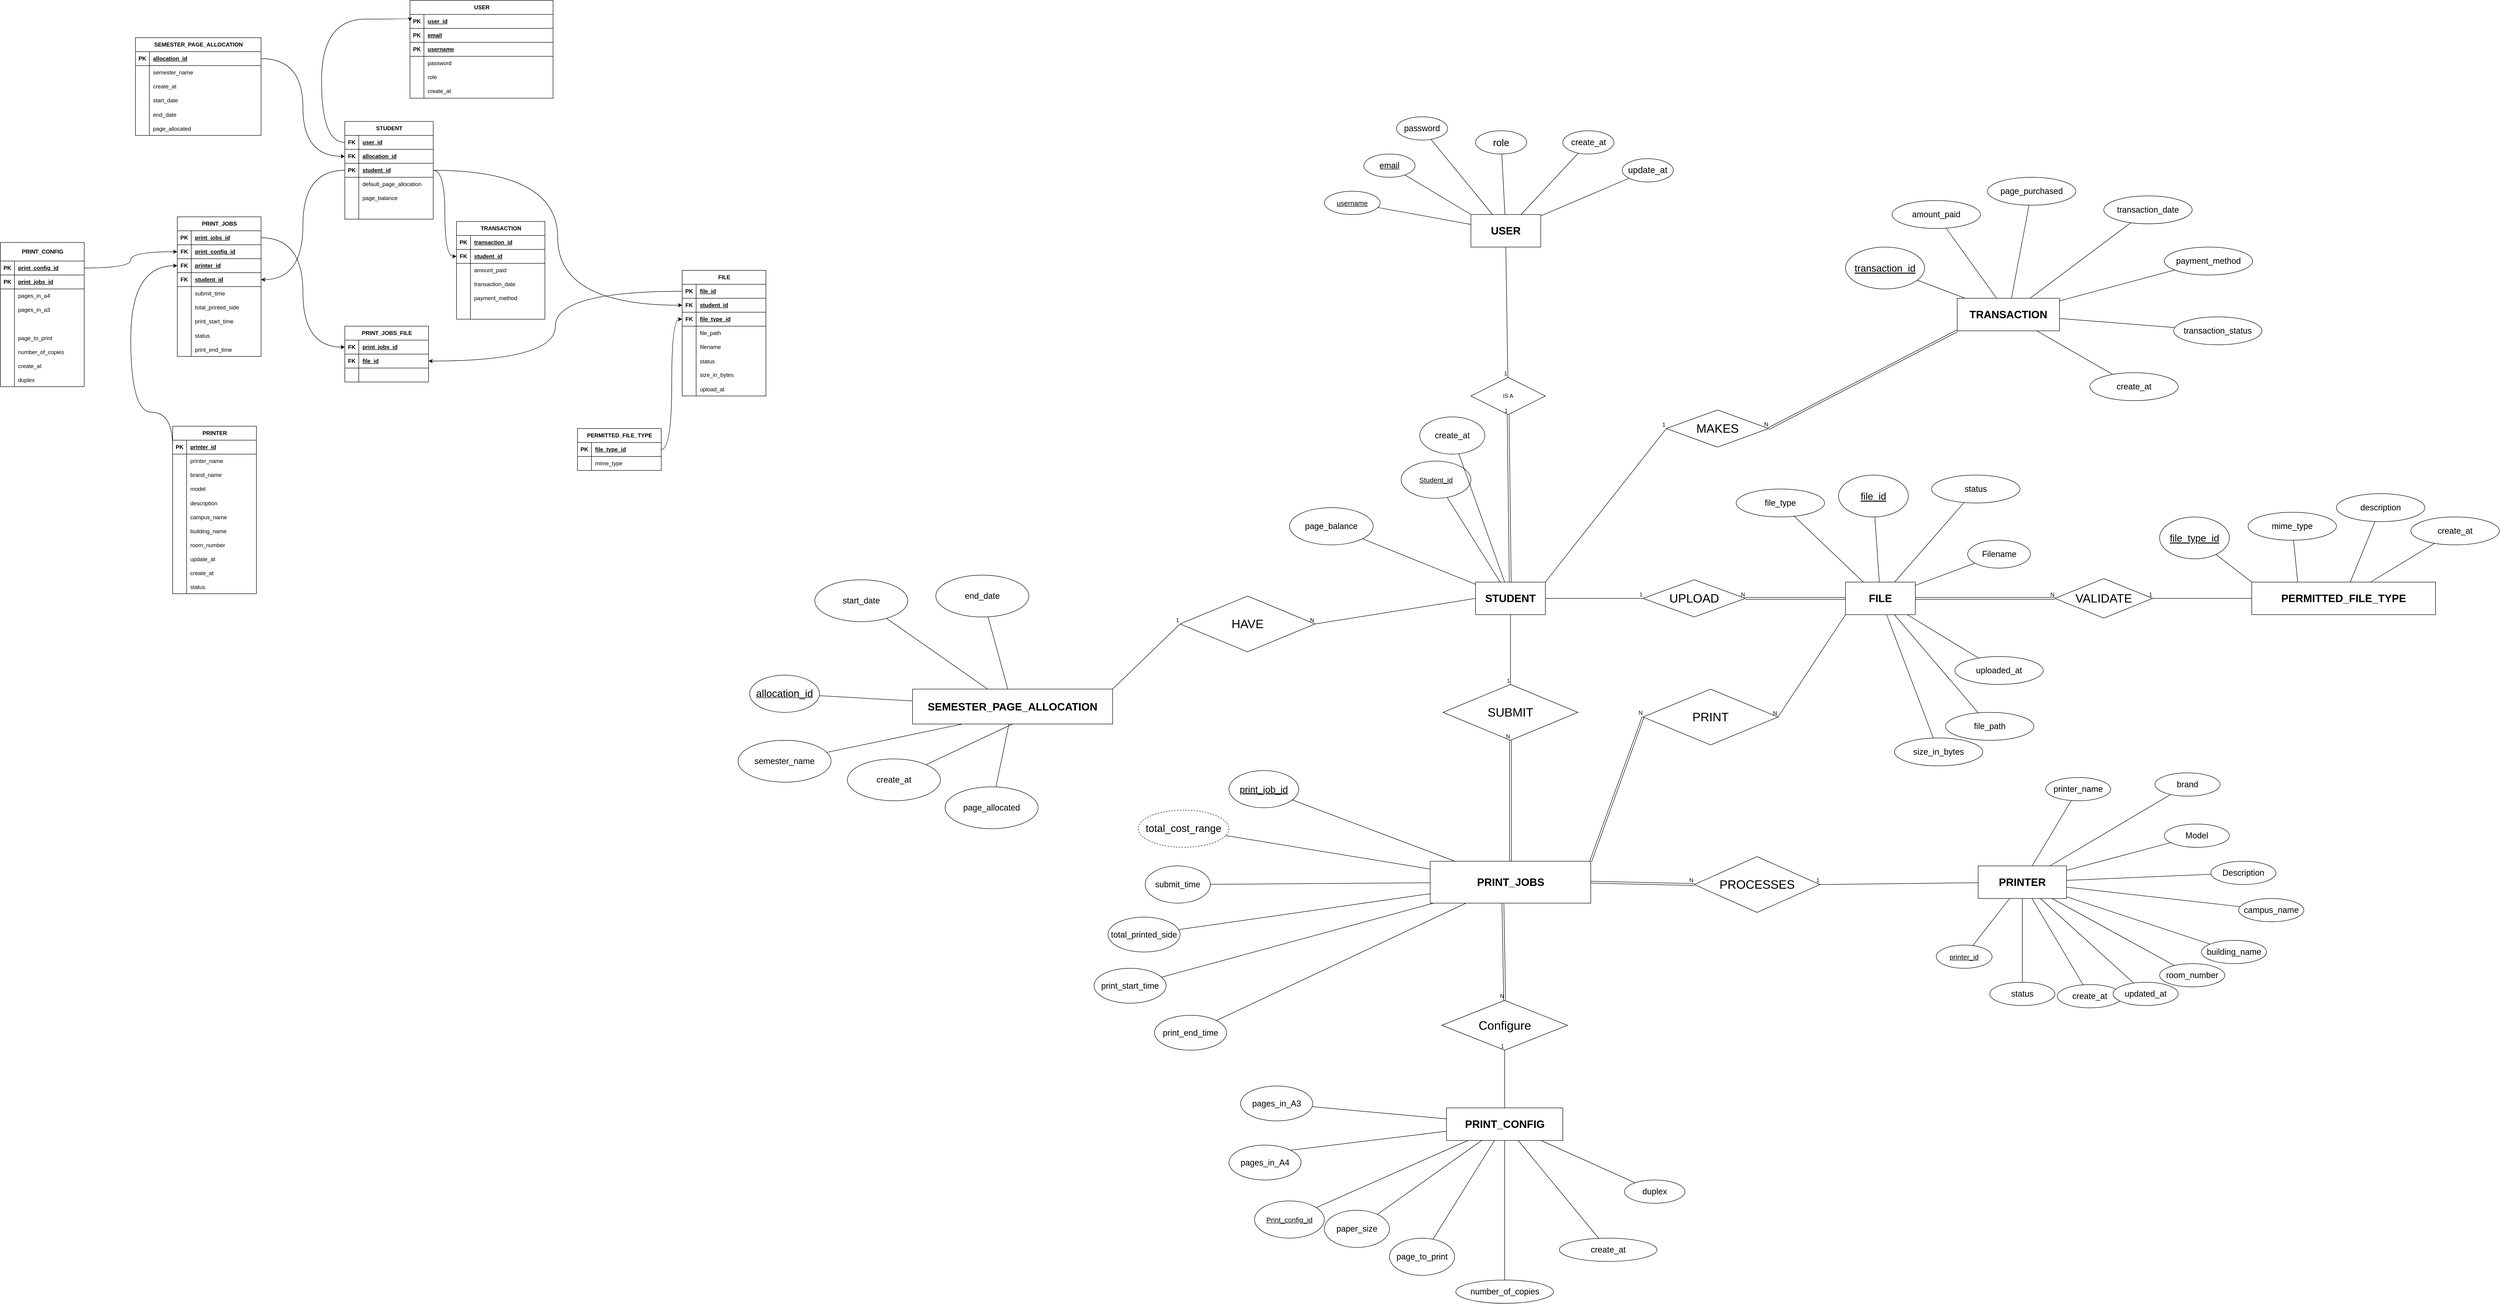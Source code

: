 <mxfile version="24.8.9">
  <diagram name="Page-1" id="ABcVtTdDcK6mXqtLEz7-">
    <mxGraphModel dx="5693" dy="2196" grid="1" gridSize="10" guides="1" tooltips="1" connect="1" arrows="1" fold="1" page="1" pageScale="1" pageWidth="850" pageHeight="1100" math="0" shadow="0">
      <root>
        <mxCell id="0" />
        <mxCell id="1" parent="0" />
        <mxCell id="JlgmeeBGbs_2zezeXvUX-1" value="&lt;font style=&quot;font-size: 23px;&quot;&gt;&lt;b&gt;USER&lt;/b&gt;&lt;/font&gt;" style="rounded=0;whiteSpace=wrap;html=1;" parent="1" vertex="1">
          <mxGeometry x="250" y="-260" width="150" height="70" as="geometry" />
        </mxCell>
        <mxCell id="JlgmeeBGbs_2zezeXvUX-2" value="&lt;font style=&quot;font-size: 15px;&quot;&gt;&lt;u&gt;username&lt;/u&gt;&lt;/font&gt;" style="ellipse;whiteSpace=wrap;html=1;" parent="1" vertex="1">
          <mxGeometry x="-65" y="-310" width="120" height="50" as="geometry" />
        </mxCell>
        <mxCell id="JlgmeeBGbs_2zezeXvUX-4" value="&lt;font style=&quot;font-size: 21px;&quot;&gt;role&lt;/font&gt;" style="ellipse;whiteSpace=wrap;html=1;align=center;" parent="1" vertex="1">
          <mxGeometry x="260" y="-440" width="110" height="50" as="geometry" />
        </mxCell>
        <mxCell id="JlgmeeBGbs_2zezeXvUX-5" value="&lt;font style=&quot;font-size: 18px;&quot;&gt;create_at&lt;/font&gt;" style="ellipse;whiteSpace=wrap;html=1;align=center;" parent="1" vertex="1">
          <mxGeometry x="447.5" y="-440" width="110" height="50" as="geometry" />
        </mxCell>
        <mxCell id="JlgmeeBGbs_2zezeXvUX-6" value="&lt;font style=&quot;font-size: 19px;&quot;&gt;update_at&lt;/font&gt;" style="ellipse;whiteSpace=wrap;html=1;align=center;" parent="1" vertex="1">
          <mxGeometry x="575" y="-380" width="110" height="50" as="geometry" />
        </mxCell>
        <mxCell id="JlgmeeBGbs_2zezeXvUX-7" value="" style="endArrow=none;html=1;rounded=0;" parent="1" source="JlgmeeBGbs_2zezeXvUX-2" target="JlgmeeBGbs_2zezeXvUX-1" edge="1">
          <mxGeometry relative="1" as="geometry">
            <mxPoint x="70" y="-300" as="sourcePoint" />
            <mxPoint x="230" y="-300" as="targetPoint" />
          </mxGeometry>
        </mxCell>
        <mxCell id="JlgmeeBGbs_2zezeXvUX-8" value="" style="endArrow=none;html=1;rounded=0;" parent="1" source="kqIVONm1dLysE9pT50F9-2" target="JlgmeeBGbs_2zezeXvUX-1" edge="1">
          <mxGeometry relative="1" as="geometry">
            <mxPoint x="175" y="-400" as="sourcePoint" />
            <mxPoint x="260" y="-242" as="targetPoint" />
          </mxGeometry>
        </mxCell>
        <mxCell id="JlgmeeBGbs_2zezeXvUX-9" value="" style="endArrow=none;html=1;rounded=0;" parent="1" source="JlgmeeBGbs_2zezeXvUX-4" target="JlgmeeBGbs_2zezeXvUX-1" edge="1">
          <mxGeometry relative="1" as="geometry">
            <mxPoint x="232" y="-341" as="sourcePoint" />
            <mxPoint x="298" y="-250" as="targetPoint" />
          </mxGeometry>
        </mxCell>
        <mxCell id="JlgmeeBGbs_2zezeXvUX-10" value="" style="endArrow=none;html=1;rounded=0;" parent="1" source="JlgmeeBGbs_2zezeXvUX-5" target="JlgmeeBGbs_2zezeXvUX-1" edge="1">
          <mxGeometry relative="1" as="geometry">
            <mxPoint x="366" y="-340" as="sourcePoint" />
            <mxPoint x="331" y="-250" as="targetPoint" />
          </mxGeometry>
        </mxCell>
        <mxCell id="JlgmeeBGbs_2zezeXvUX-11" value="" style="endArrow=none;html=1;rounded=0;" parent="1" source="JlgmeeBGbs_2zezeXvUX-6" target="JlgmeeBGbs_2zezeXvUX-1" edge="1">
          <mxGeometry relative="1" as="geometry">
            <mxPoint x="485" y="-334" as="sourcePoint" />
            <mxPoint x="363" y="-250" as="targetPoint" />
          </mxGeometry>
        </mxCell>
        <mxCell id="JlgmeeBGbs_2zezeXvUX-12" value="&lt;font style=&quot;font-size: 23px;&quot;&gt;&lt;b&gt;STUDENT&lt;/b&gt;&lt;/font&gt;" style="rounded=0;whiteSpace=wrap;html=1;" parent="1" vertex="1">
          <mxGeometry x="260" y="530" width="150" height="70" as="geometry" />
        </mxCell>
        <mxCell id="JlgmeeBGbs_2zezeXvUX-13" value="IS A" style="shape=rhombus;perimeter=rhombusPerimeter;whiteSpace=wrap;html=1;align=center;" parent="1" vertex="1">
          <mxGeometry x="250" y="90" width="160" height="80" as="geometry" />
        </mxCell>
        <mxCell id="JlgmeeBGbs_2zezeXvUX-18" value="" style="endArrow=none;html=1;rounded=0;exitX=0.5;exitY=1;exitDx=0;exitDy=0;" parent="1" source="JlgmeeBGbs_2zezeXvUX-1" target="JlgmeeBGbs_2zezeXvUX-13" edge="1">
          <mxGeometry relative="1" as="geometry">
            <mxPoint x="70" y="300" as="sourcePoint" />
            <mxPoint x="230" y="300" as="targetPoint" />
          </mxGeometry>
        </mxCell>
        <mxCell id="JlgmeeBGbs_2zezeXvUX-19" value="1" style="resizable=0;html=1;whiteSpace=wrap;align=right;verticalAlign=bottom;" parent="JlgmeeBGbs_2zezeXvUX-18" connectable="0" vertex="1">
          <mxGeometry x="1" relative="1" as="geometry" />
        </mxCell>
        <mxCell id="JlgmeeBGbs_2zezeXvUX-20" value="" style="shape=link;html=1;rounded=0;entryX=0.5;entryY=1;entryDx=0;entryDy=0;" parent="1" source="JlgmeeBGbs_2zezeXvUX-12" target="JlgmeeBGbs_2zezeXvUX-13" edge="1">
          <mxGeometry relative="1" as="geometry">
            <mxPoint x="50" y="480" as="sourcePoint" />
            <mxPoint x="210" y="480" as="targetPoint" />
          </mxGeometry>
        </mxCell>
        <mxCell id="JlgmeeBGbs_2zezeXvUX-21" value="1" style="resizable=0;html=1;whiteSpace=wrap;align=right;verticalAlign=bottom;" parent="JlgmeeBGbs_2zezeXvUX-20" connectable="0" vertex="1">
          <mxGeometry x="1" relative="1" as="geometry" />
        </mxCell>
        <mxCell id="JlgmeeBGbs_2zezeXvUX-24" value="&lt;font style=&quot;font-size: 15px;&quot;&gt;&lt;u&gt;Student_id&lt;/u&gt;&lt;/font&gt;" style="ellipse;whiteSpace=wrap;html=1;" parent="1" vertex="1">
          <mxGeometry x="100" y="270" width="150" height="80" as="geometry" />
        </mxCell>
        <mxCell id="JlgmeeBGbs_2zezeXvUX-27" value="&lt;font style=&quot;font-size: 18px;&quot;&gt;page_balance&lt;/font&gt;" style="ellipse;whiteSpace=wrap;html=1;align=center;" parent="1" vertex="1">
          <mxGeometry x="-140" y="370" width="180" height="80" as="geometry" />
        </mxCell>
        <mxCell id="JlgmeeBGbs_2zezeXvUX-29" value="&lt;span style=&quot;font-size: 18px;&quot;&gt;create_at&lt;/span&gt;" style="ellipse;whiteSpace=wrap;html=1;align=center;" parent="1" vertex="1">
          <mxGeometry x="140" y="175" width="140" height="80" as="geometry" />
        </mxCell>
        <mxCell id="JlgmeeBGbs_2zezeXvUX-30" value="" style="endArrow=none;html=1;rounded=0;" parent="1" source="JlgmeeBGbs_2zezeXvUX-24" target="JlgmeeBGbs_2zezeXvUX-12" edge="1">
          <mxGeometry relative="1" as="geometry">
            <mxPoint x="170" y="640" as="sourcePoint" />
            <mxPoint x="330" y="640" as="targetPoint" />
          </mxGeometry>
        </mxCell>
        <mxCell id="JlgmeeBGbs_2zezeXvUX-32" value="" style="endArrow=none;html=1;rounded=0;" parent="1" source="JlgmeeBGbs_2zezeXvUX-27" target="JlgmeeBGbs_2zezeXvUX-12" edge="1">
          <mxGeometry relative="1" as="geometry">
            <mxPoint x="129" y="709" as="sourcePoint" />
            <mxPoint x="288" y="610" as="targetPoint" />
          </mxGeometry>
        </mxCell>
        <mxCell id="JlgmeeBGbs_2zezeXvUX-33" value="" style="endArrow=none;html=1;rounded=0;" parent="1" source="JlgmeeBGbs_2zezeXvUX-29" target="JlgmeeBGbs_2zezeXvUX-12" edge="1">
          <mxGeometry relative="1" as="geometry">
            <mxPoint x="283" y="760" as="sourcePoint" />
            <mxPoint x="333" y="610" as="targetPoint" />
          </mxGeometry>
        </mxCell>
        <mxCell id="JlgmeeBGbs_2zezeXvUX-34" value="&lt;font style=&quot;font-size: 23px;&quot;&gt;&lt;b&gt;PRINTER&lt;/b&gt;&lt;/font&gt;" style="rounded=0;whiteSpace=wrap;html=1;" parent="1" vertex="1">
          <mxGeometry x="1340" y="1140" width="190" height="70" as="geometry" />
        </mxCell>
        <mxCell id="JlgmeeBGbs_2zezeXvUX-35" value="&lt;font style=&quot;font-size: 15px;&quot;&gt;&lt;u&gt;printer_id&lt;/u&gt;&lt;/font&gt;" style="ellipse;whiteSpace=wrap;html=1;" parent="1" vertex="1">
          <mxGeometry x="1250" y="1310" width="120" height="50" as="geometry" />
        </mxCell>
        <mxCell id="JlgmeeBGbs_2zezeXvUX-36" value="&lt;span style=&quot;font-size: 18px;&quot;&gt;printer_name&lt;/span&gt;" style="ellipse;whiteSpace=wrap;html=1;align=center;" parent="1" vertex="1">
          <mxGeometry x="1485" y="950" width="140" height="50" as="geometry" />
        </mxCell>
        <mxCell id="JlgmeeBGbs_2zezeXvUX-37" value="&lt;span style=&quot;font-size: 18px;&quot;&gt;brand&lt;/span&gt;" style="ellipse;whiteSpace=wrap;html=1;align=center;" parent="1" vertex="1">
          <mxGeometry x="1720" y="940" width="140" height="50" as="geometry" />
        </mxCell>
        <mxCell id="JlgmeeBGbs_2zezeXvUX-38" value="&lt;span style=&quot;font-size: 18px;&quot;&gt;Description&lt;/span&gt;" style="ellipse;whiteSpace=wrap;html=1;align=center;" parent="1" vertex="1">
          <mxGeometry x="1840" y="1130" width="140" height="50" as="geometry" />
        </mxCell>
        <mxCell id="JlgmeeBGbs_2zezeXvUX-39" value="&lt;span style=&quot;font-size: 18px;&quot;&gt;Model&lt;/span&gt;" style="ellipse;whiteSpace=wrap;html=1;align=center;" parent="1" vertex="1">
          <mxGeometry x="1740" y="1050" width="140" height="50" as="geometry" />
        </mxCell>
        <mxCell id="JlgmeeBGbs_2zezeXvUX-41" value="&lt;span style=&quot;font-size: 18px;&quot;&gt;campus_name&lt;/span&gt;" style="ellipse;whiteSpace=wrap;html=1;align=center;" parent="1" vertex="1">
          <mxGeometry x="1900" y="1210" width="140" height="50" as="geometry" />
        </mxCell>
        <mxCell id="JlgmeeBGbs_2zezeXvUX-42" value="&lt;span style=&quot;font-size: 18px;&quot;&gt;building_name&lt;/span&gt;" style="ellipse;whiteSpace=wrap;html=1;align=center;" parent="1" vertex="1">
          <mxGeometry x="1820" y="1300" width="140" height="50" as="geometry" />
        </mxCell>
        <mxCell id="JlgmeeBGbs_2zezeXvUX-43" value="&lt;span style=&quot;font-size: 18px;&quot;&gt;room_number&lt;/span&gt;" style="ellipse;whiteSpace=wrap;html=1;align=center;" parent="1" vertex="1">
          <mxGeometry x="1730" y="1350" width="140" height="50" as="geometry" />
        </mxCell>
        <mxCell id="JlgmeeBGbs_2zezeXvUX-44" value="&lt;span style=&quot;font-size: 18px;&quot;&gt;status&lt;/span&gt;" style="ellipse;whiteSpace=wrap;html=1;align=center;" parent="1" vertex="1">
          <mxGeometry x="1365" y="1390" width="140" height="50" as="geometry" />
        </mxCell>
        <mxCell id="JlgmeeBGbs_2zezeXvUX-45" value="&lt;span style=&quot;font-size: 18px;&quot;&gt;create_at&lt;/span&gt;" style="ellipse;whiteSpace=wrap;html=1;align=center;" parent="1" vertex="1">
          <mxGeometry x="1510" y="1395" width="140" height="50" as="geometry" />
        </mxCell>
        <mxCell id="JlgmeeBGbs_2zezeXvUX-46" value="&lt;span style=&quot;font-size: 18px;&quot;&gt;updated_at&lt;/span&gt;" style="ellipse;whiteSpace=wrap;html=1;align=center;" parent="1" vertex="1">
          <mxGeometry x="1630" y="1390" width="140" height="50" as="geometry" />
        </mxCell>
        <mxCell id="JlgmeeBGbs_2zezeXvUX-47" value="" style="endArrow=none;html=1;rounded=0;" parent="1" source="JlgmeeBGbs_2zezeXvUX-36" target="JlgmeeBGbs_2zezeXvUX-34" edge="1">
          <mxGeometry relative="1" as="geometry">
            <mxPoint x="1380" y="1130" as="sourcePoint" />
            <mxPoint x="1540" y="1130" as="targetPoint" />
          </mxGeometry>
        </mxCell>
        <mxCell id="JlgmeeBGbs_2zezeXvUX-48" value="" style="endArrow=none;html=1;rounded=0;" parent="1" source="JlgmeeBGbs_2zezeXvUX-35" target="JlgmeeBGbs_2zezeXvUX-34" edge="1">
          <mxGeometry relative="1" as="geometry">
            <mxPoint x="1253" y="1157" as="sourcePoint" />
            <mxPoint x="1363" y="1230" as="targetPoint" />
          </mxGeometry>
        </mxCell>
        <mxCell id="JlgmeeBGbs_2zezeXvUX-49" value="" style="endArrow=none;html=1;rounded=0;" parent="1" source="JlgmeeBGbs_2zezeXvUX-44" target="JlgmeeBGbs_2zezeXvUX-34" edge="1">
          <mxGeometry relative="1" as="geometry">
            <mxPoint x="1189" y="1249" as="sourcePoint" />
            <mxPoint x="1340" y="1260" as="targetPoint" />
          </mxGeometry>
        </mxCell>
        <mxCell id="JlgmeeBGbs_2zezeXvUX-50" value="" style="endArrow=none;html=1;rounded=0;" parent="1" source="JlgmeeBGbs_2zezeXvUX-45" target="JlgmeeBGbs_2zezeXvUX-34" edge="1">
          <mxGeometry relative="1" as="geometry">
            <mxPoint x="1236" y="1374" as="sourcePoint" />
            <mxPoint x="1357" y="1300" as="targetPoint" />
          </mxGeometry>
        </mxCell>
        <mxCell id="JlgmeeBGbs_2zezeXvUX-51" value="" style="endArrow=none;html=1;rounded=0;" parent="1" source="JlgmeeBGbs_2zezeXvUX-46" target="JlgmeeBGbs_2zezeXvUX-34" edge="1">
          <mxGeometry relative="1" as="geometry">
            <mxPoint x="1444" y="1380" as="sourcePoint" />
            <mxPoint x="1424" y="1300" as="targetPoint" />
          </mxGeometry>
        </mxCell>
        <mxCell id="JlgmeeBGbs_2zezeXvUX-52" value="" style="endArrow=none;html=1;rounded=0;" parent="1" source="JlgmeeBGbs_2zezeXvUX-43" target="JlgmeeBGbs_2zezeXvUX-34" edge="1">
          <mxGeometry relative="1" as="geometry">
            <mxPoint x="1623" y="1384" as="sourcePoint" />
            <mxPoint x="1476" y="1300" as="targetPoint" />
          </mxGeometry>
        </mxCell>
        <mxCell id="JlgmeeBGbs_2zezeXvUX-53" value="" style="endArrow=none;html=1;rounded=0;" parent="1" source="JlgmeeBGbs_2zezeXvUX-42" target="JlgmeeBGbs_2zezeXvUX-34" edge="1">
          <mxGeometry relative="1" as="geometry">
            <mxPoint x="1612" y="1311" as="sourcePoint" />
            <mxPoint x="1490" y="1283" as="targetPoint" />
          </mxGeometry>
        </mxCell>
        <mxCell id="JlgmeeBGbs_2zezeXvUX-54" value="" style="endArrow=none;html=1;rounded=0;" parent="1" source="JlgmeeBGbs_2zezeXvUX-41" target="JlgmeeBGbs_2zezeXvUX-34" edge="1">
          <mxGeometry relative="1" as="geometry">
            <mxPoint x="1680" y="1253" as="sourcePoint" />
            <mxPoint x="1490" y="1262" as="targetPoint" />
          </mxGeometry>
        </mxCell>
        <mxCell id="JlgmeeBGbs_2zezeXvUX-55" value="" style="endArrow=none;html=1;rounded=0;" parent="1" source="JlgmeeBGbs_2zezeXvUX-38" target="JlgmeeBGbs_2zezeXvUX-34" edge="1">
          <mxGeometry relative="1" as="geometry">
            <mxPoint x="1717" y="1171" as="sourcePoint" />
            <mxPoint x="1490" y="1242" as="targetPoint" />
          </mxGeometry>
        </mxCell>
        <mxCell id="JlgmeeBGbs_2zezeXvUX-56" value="" style="endArrow=none;html=1;rounded=0;" parent="1" source="JlgmeeBGbs_2zezeXvUX-39" target="JlgmeeBGbs_2zezeXvUX-34" edge="1">
          <mxGeometry relative="1" as="geometry">
            <mxPoint x="1688" y="1077" as="sourcePoint" />
            <mxPoint x="1466" y="1230" as="targetPoint" />
          </mxGeometry>
        </mxCell>
        <mxCell id="JlgmeeBGbs_2zezeXvUX-57" value="" style="endArrow=none;html=1;rounded=0;" parent="1" source="JlgmeeBGbs_2zezeXvUX-37" target="JlgmeeBGbs_2zezeXvUX-34" edge="1">
          <mxGeometry relative="1" as="geometry">
            <mxPoint x="1540" y="1040" as="sourcePoint" />
            <mxPoint x="1435" y="1230" as="targetPoint" />
          </mxGeometry>
        </mxCell>
        <mxCell id="JlgmeeBGbs_2zezeXvUX-59" value="&lt;font style=&quot;font-size: 23px;&quot;&gt;&lt;b&gt;FILE&lt;/b&gt;&lt;/font&gt;" style="rounded=0;whiteSpace=wrap;html=1;" parent="1" vertex="1">
          <mxGeometry x="1055" y="530" width="150" height="70" as="geometry" />
        </mxCell>
        <mxCell id="JlgmeeBGbs_2zezeXvUX-61" value="&lt;font style=&quot;font-size: 21px;&quot;&gt;&lt;u style=&quot;&quot;&gt;file_id&lt;/u&gt;&lt;/font&gt;" style="ellipse;whiteSpace=wrap;html=1;" parent="1" vertex="1">
          <mxGeometry x="1040" y="300" width="150" height="90" as="geometry" />
        </mxCell>
        <mxCell id="JlgmeeBGbs_2zezeXvUX-63" value="&lt;font style=&quot;font-size: 18px;&quot;&gt;Filename&lt;/font&gt;" style="ellipse;whiteSpace=wrap;html=1;align=center;" parent="1" vertex="1">
          <mxGeometry x="1317.5" y="440" width="135" height="60" as="geometry" />
        </mxCell>
        <mxCell id="JlgmeeBGbs_2zezeXvUX-64" value="&lt;span style=&quot;font-size: 18px;&quot;&gt;file_path&lt;/span&gt;" style="ellipse;whiteSpace=wrap;html=1;align=center;" parent="1" vertex="1">
          <mxGeometry x="1270" y="810" width="190" height="60" as="geometry" />
        </mxCell>
        <mxCell id="JlgmeeBGbs_2zezeXvUX-65" value="&lt;span style=&quot;font-size: 18px;&quot;&gt;file_type&lt;/span&gt;" style="ellipse;whiteSpace=wrap;html=1;align=center;" parent="1" vertex="1">
          <mxGeometry x="820" y="330" width="190" height="60" as="geometry" />
        </mxCell>
        <mxCell id="JlgmeeBGbs_2zezeXvUX-66" value="&lt;span style=&quot;font-size: 18px;&quot;&gt;size_in_bytes&lt;/span&gt;" style="ellipse;whiteSpace=wrap;html=1;align=center;" parent="1" vertex="1">
          <mxGeometry x="1160" y="865" width="190" height="60" as="geometry" />
        </mxCell>
        <mxCell id="JlgmeeBGbs_2zezeXvUX-67" value="&lt;span style=&quot;font-size: 18px;&quot;&gt;uploaded_at&lt;/span&gt;" style="ellipse;whiteSpace=wrap;html=1;align=center;" parent="1" vertex="1">
          <mxGeometry x="1290" y="690" width="190" height="60" as="geometry" />
        </mxCell>
        <mxCell id="JlgmeeBGbs_2zezeXvUX-68" value="&lt;span style=&quot;font-size: 18px;&quot;&gt;status&lt;/span&gt;" style="ellipse;whiteSpace=wrap;html=1;align=center;" parent="1" vertex="1">
          <mxGeometry x="1240" y="300" width="190" height="60" as="geometry" />
        </mxCell>
        <mxCell id="JlgmeeBGbs_2zezeXvUX-69" value="" style="endArrow=none;html=1;rounded=0;" parent="1" source="JlgmeeBGbs_2zezeXvUX-61" target="JlgmeeBGbs_2zezeXvUX-59" edge="1">
          <mxGeometry relative="1" as="geometry">
            <mxPoint x="985" y="450" as="sourcePoint" />
            <mxPoint x="1145" y="450" as="targetPoint" />
          </mxGeometry>
        </mxCell>
        <mxCell id="JlgmeeBGbs_2zezeXvUX-70" value="" style="endArrow=none;html=1;rounded=0;" parent="1" source="JlgmeeBGbs_2zezeXvUX-63" target="JlgmeeBGbs_2zezeXvUX-59" edge="1">
          <mxGeometry relative="1" as="geometry">
            <mxPoint x="954" y="519" as="sourcePoint" />
            <mxPoint x="1065" y="553" as="targetPoint" />
          </mxGeometry>
        </mxCell>
        <mxCell id="JlgmeeBGbs_2zezeXvUX-71" value="" style="endArrow=none;html=1;rounded=0;" parent="1" source="JlgmeeBGbs_2zezeXvUX-64" target="JlgmeeBGbs_2zezeXvUX-59" edge="1">
          <mxGeometry relative="1" as="geometry">
            <mxPoint x="996" y="597" as="sourcePoint" />
            <mxPoint x="1065" y="586" as="targetPoint" />
          </mxGeometry>
        </mxCell>
        <mxCell id="JlgmeeBGbs_2zezeXvUX-72" value="" style="endArrow=none;html=1;rounded=0;" parent="1" source="JlgmeeBGbs_2zezeXvUX-65" target="JlgmeeBGbs_2zezeXvUX-59" edge="1">
          <mxGeometry relative="1" as="geometry">
            <mxPoint x="983" y="673" as="sourcePoint" />
            <mxPoint x="1084" y="610" as="targetPoint" />
          </mxGeometry>
        </mxCell>
        <mxCell id="JlgmeeBGbs_2zezeXvUX-73" value="" style="endArrow=none;html=1;rounded=0;" parent="1" source="JlgmeeBGbs_2zezeXvUX-66" target="JlgmeeBGbs_2zezeXvUX-59" edge="1">
          <mxGeometry relative="1" as="geometry">
            <mxPoint x="1123" y="720" as="sourcePoint" />
            <mxPoint x="1136" y="610" as="targetPoint" />
          </mxGeometry>
        </mxCell>
        <mxCell id="JlgmeeBGbs_2zezeXvUX-74" value="" style="endArrow=none;html=1;rounded=0;" parent="1" source="JlgmeeBGbs_2zezeXvUX-67" target="JlgmeeBGbs_2zezeXvUX-59" edge="1">
          <mxGeometry relative="1" as="geometry">
            <mxPoint x="1308" y="683" as="sourcePoint" />
            <mxPoint x="1194" y="610" as="targetPoint" />
          </mxGeometry>
        </mxCell>
        <mxCell id="JlgmeeBGbs_2zezeXvUX-75" value="" style="endArrow=none;html=1;rounded=0;" parent="1" source="JlgmeeBGbs_2zezeXvUX-68" target="JlgmeeBGbs_2zezeXvUX-59" edge="1">
          <mxGeometry relative="1" as="geometry">
            <mxPoint x="1287" y="584" as="sourcePoint" />
            <mxPoint x="1215" y="580" as="targetPoint" />
          </mxGeometry>
        </mxCell>
        <mxCell id="JlgmeeBGbs_2zezeXvUX-77" value="&lt;font style=&quot;font-size: 26px;&quot;&gt;UPLOAD&lt;/font&gt;" style="shape=rhombus;perimeter=rhombusPerimeter;whiteSpace=wrap;html=1;align=center;" parent="1" vertex="1">
          <mxGeometry x="620" y="525" width="220" height="80" as="geometry" />
        </mxCell>
        <mxCell id="JlgmeeBGbs_2zezeXvUX-78" value="" style="shape=link;html=1;rounded=0;entryX=1;entryY=0.5;entryDx=0;entryDy=0;exitX=0;exitY=0.5;exitDx=0;exitDy=0;" parent="1" source="JlgmeeBGbs_2zezeXvUX-59" target="JlgmeeBGbs_2zezeXvUX-77" edge="1">
          <mxGeometry relative="1" as="geometry">
            <mxPoint x="670" y="720" as="sourcePoint" />
            <mxPoint x="830" y="720" as="targetPoint" />
          </mxGeometry>
        </mxCell>
        <mxCell id="JlgmeeBGbs_2zezeXvUX-79" value="N" style="resizable=0;html=1;whiteSpace=wrap;align=right;verticalAlign=bottom;" parent="JlgmeeBGbs_2zezeXvUX-78" connectable="0" vertex="1">
          <mxGeometry x="1" relative="1" as="geometry" />
        </mxCell>
        <mxCell id="JlgmeeBGbs_2zezeXvUX-80" value="" style="endArrow=none;html=1;rounded=0;exitX=1;exitY=0.5;exitDx=0;exitDy=0;entryX=0;entryY=0.5;entryDx=0;entryDy=0;" parent="1" source="JlgmeeBGbs_2zezeXvUX-12" target="JlgmeeBGbs_2zezeXvUX-77" edge="1">
          <mxGeometry relative="1" as="geometry">
            <mxPoint x="360" y="680" as="sourcePoint" />
            <mxPoint x="520" y="680" as="targetPoint" />
          </mxGeometry>
        </mxCell>
        <mxCell id="JlgmeeBGbs_2zezeXvUX-81" value="1" style="resizable=0;html=1;whiteSpace=wrap;align=right;verticalAlign=bottom;" parent="JlgmeeBGbs_2zezeXvUX-80" connectable="0" vertex="1">
          <mxGeometry x="1" relative="1" as="geometry" />
        </mxCell>
        <mxCell id="JlgmeeBGbs_2zezeXvUX-83" value="&lt;font style=&quot;font-size: 23px;&quot;&gt;&lt;b&gt;PRINT_CONFIG&lt;/b&gt;&lt;/font&gt;" style="rounded=0;whiteSpace=wrap;html=1;" parent="1" vertex="1">
          <mxGeometry x="197.5" y="1660" width="250" height="70" as="geometry" />
        </mxCell>
        <mxCell id="JlgmeeBGbs_2zezeXvUX-86" value="&lt;font style=&quot;font-size: 15px;&quot;&gt;&lt;u&gt;Print_config_id&lt;/u&gt;&lt;/font&gt;" style="ellipse;whiteSpace=wrap;html=1;" parent="1" vertex="1">
          <mxGeometry x="-215" y="1860" width="150" height="80" as="geometry" />
        </mxCell>
        <mxCell id="JlgmeeBGbs_2zezeXvUX-87" value="&lt;span style=&quot;font-size: 18px;&quot;&gt;paper_size&lt;/span&gt;" style="ellipse;whiteSpace=wrap;html=1;align=center;" parent="1" vertex="1">
          <mxGeometry x="-65" y="1880" width="140" height="80" as="geometry" />
        </mxCell>
        <mxCell id="JlgmeeBGbs_2zezeXvUX-88" value="&lt;span style=&quot;font-size: 18px;&quot;&gt;page_to_print&lt;/span&gt;" style="ellipse;whiteSpace=wrap;html=1;align=center;" parent="1" vertex="1">
          <mxGeometry x="75" y="1940" width="140" height="80" as="geometry" />
        </mxCell>
        <mxCell id="JlgmeeBGbs_2zezeXvUX-89" value="&lt;span style=&quot;font-size: 18px;&quot;&gt;duplex&lt;/span&gt;" style="ellipse;whiteSpace=wrap;html=1;align=center;" parent="1" vertex="1">
          <mxGeometry x="580" y="1815" width="130" height="50" as="geometry" />
        </mxCell>
        <mxCell id="JlgmeeBGbs_2zezeXvUX-90" value="&lt;span style=&quot;font-size: 18px;&quot;&gt;number_of_copies&lt;/span&gt;" style="ellipse;whiteSpace=wrap;html=1;align=center;" parent="1" vertex="1">
          <mxGeometry x="217.5" y="2030" width="210" height="50" as="geometry" />
        </mxCell>
        <mxCell id="JlgmeeBGbs_2zezeXvUX-92" value="&lt;span style=&quot;font-size: 18px;&quot;&gt;create_at&lt;/span&gt;" style="ellipse;whiteSpace=wrap;html=1;align=center;" parent="1" vertex="1">
          <mxGeometry x="440" y="1940" width="210" height="50" as="geometry" />
        </mxCell>
        <mxCell id="JlgmeeBGbs_2zezeXvUX-93" value="" style="endArrow=none;html=1;rounded=0;" parent="1" source="JlgmeeBGbs_2zezeXvUX-86" target="JlgmeeBGbs_2zezeXvUX-83" edge="1">
          <mxGeometry relative="1" as="geometry">
            <mxPoint x="127.5" y="1700" as="sourcePoint" />
            <mxPoint x="287.5" y="1700" as="targetPoint" />
          </mxGeometry>
        </mxCell>
        <mxCell id="JlgmeeBGbs_2zezeXvUX-94" value="" style="endArrow=none;html=1;rounded=0;" parent="1" source="JlgmeeBGbs_2zezeXvUX-87" target="JlgmeeBGbs_2zezeXvUX-83" edge="1">
          <mxGeometry relative="1" as="geometry">
            <mxPoint x="138.5" y="1831" as="sourcePoint" />
            <mxPoint x="211.5" y="1810" as="targetPoint" />
          </mxGeometry>
        </mxCell>
        <mxCell id="JlgmeeBGbs_2zezeXvUX-95" value="" style="endArrow=none;html=1;rounded=0;" parent="1" source="JlgmeeBGbs_2zezeXvUX-88" target="JlgmeeBGbs_2zezeXvUX-83" edge="1">
          <mxGeometry relative="1" as="geometry">
            <mxPoint x="144.5" y="1741" as="sourcePoint" />
            <mxPoint x="207.5" y="1753" as="targetPoint" />
          </mxGeometry>
        </mxCell>
        <mxCell id="JlgmeeBGbs_2zezeXvUX-96" value="" style="endArrow=none;html=1;rounded=0;" parent="1" source="JlgmeeBGbs_2zezeXvUX-89" target="JlgmeeBGbs_2zezeXvUX-83" edge="1">
          <mxGeometry relative="1" as="geometry">
            <mxPoint x="171.5" y="1638" as="sourcePoint" />
            <mxPoint x="291.5" y="1740" as="targetPoint" />
          </mxGeometry>
        </mxCell>
        <mxCell id="JlgmeeBGbs_2zezeXvUX-97" value="" style="endArrow=none;html=1;rounded=0;" parent="1" source="JlgmeeBGbs_2zezeXvUX-90" target="JlgmeeBGbs_2zezeXvUX-83" edge="1">
          <mxGeometry relative="1" as="geometry">
            <mxPoint x="288.5" y="1580" as="sourcePoint" />
            <mxPoint x="324.5" y="1740" as="targetPoint" />
          </mxGeometry>
        </mxCell>
        <mxCell id="JlgmeeBGbs_2zezeXvUX-99" value="" style="endArrow=none;html=1;rounded=0;" parent="1" source="JlgmeeBGbs_2zezeXvUX-92" target="JlgmeeBGbs_2zezeXvUX-83" edge="1">
          <mxGeometry relative="1" as="geometry">
            <mxPoint x="567.5" y="1658" as="sourcePoint" />
            <mxPoint x="402.5" y="1740" as="targetPoint" />
          </mxGeometry>
        </mxCell>
        <mxCell id="JlgmeeBGbs_2zezeXvUX-101" value="&lt;font style=&quot;font-size: 23px;&quot;&gt;&lt;b&gt;PRINT_JOBS&lt;/b&gt;&lt;/font&gt;" style="rounded=0;whiteSpace=wrap;html=1;" parent="1" vertex="1">
          <mxGeometry x="162.5" y="1130" width="345" height="90" as="geometry" />
        </mxCell>
        <mxCell id="JlgmeeBGbs_2zezeXvUX-102" value="&lt;font style=&quot;font-size: 20px;&quot;&gt;&lt;u style=&quot;&quot;&gt;print_job_id&lt;/u&gt;&lt;/font&gt;" style="ellipse;whiteSpace=wrap;html=1;" parent="1" vertex="1">
          <mxGeometry x="-270" y="935" width="150" height="80" as="geometry" />
        </mxCell>
        <mxCell id="JlgmeeBGbs_2zezeXvUX-106" value="&lt;span style=&quot;font-size: 18px;&quot;&gt;submit_time&lt;/span&gt;" style="ellipse;whiteSpace=wrap;html=1;align=center;" parent="1" vertex="1">
          <mxGeometry x="-450" y="1140" width="140" height="80" as="geometry" />
        </mxCell>
        <mxCell id="JlgmeeBGbs_2zezeXvUX-107" value="&lt;span style=&quot;font-size: 18px;&quot;&gt;print_start_time&lt;/span&gt;" style="ellipse;whiteSpace=wrap;html=1;align=center;" parent="1" vertex="1">
          <mxGeometry x="-560" y="1360" width="155" height="75" as="geometry" />
        </mxCell>
        <mxCell id="JlgmeeBGbs_2zezeXvUX-108" value="&lt;span style=&quot;font-size: 18px;&quot;&gt;print_end_time&lt;/span&gt;" style="ellipse;whiteSpace=wrap;html=1;align=center;" parent="1" vertex="1">
          <mxGeometry x="-430" y="1461" width="155" height="75" as="geometry" />
        </mxCell>
        <mxCell id="JlgmeeBGbs_2zezeXvUX-109" value="&lt;span style=&quot;font-size: 18px;&quot;&gt;total_printed_side&lt;/span&gt;" style="ellipse;whiteSpace=wrap;html=1;align=center;" parent="1" vertex="1">
          <mxGeometry x="-530" y="1250" width="155" height="75" as="geometry" />
        </mxCell>
        <mxCell id="JlgmeeBGbs_2zezeXvUX-110" value="&lt;span style=&quot;font-size: 18px;&quot;&gt;pages_in_A4&lt;/span&gt;" style="ellipse;whiteSpace=wrap;html=1;align=center;" parent="1" vertex="1">
          <mxGeometry x="-270" y="1740" width="155" height="75" as="geometry" />
        </mxCell>
        <mxCell id="JlgmeeBGbs_2zezeXvUX-111" value="&lt;span style=&quot;font-size: 18px;&quot;&gt;pages_in_A3&lt;/span&gt;" style="ellipse;whiteSpace=wrap;html=1;align=center;" parent="1" vertex="1">
          <mxGeometry x="-245" y="1613" width="155" height="75" as="geometry" />
        </mxCell>
        <mxCell id="JlgmeeBGbs_2zezeXvUX-113" value="&lt;font style=&quot;font-size: 22px;&quot;&gt;total_cost_range&lt;/font&gt;" style="ellipse;whiteSpace=wrap;html=1;align=center;dashed=1;" parent="1" vertex="1">
          <mxGeometry x="-465" y="1020" width="195" height="80" as="geometry" />
        </mxCell>
        <mxCell id="JlgmeeBGbs_2zezeXvUX-117" value="" style="endArrow=none;html=1;rounded=0;" parent="1" source="JlgmeeBGbs_2zezeXvUX-102" target="JlgmeeBGbs_2zezeXvUX-101" edge="1">
          <mxGeometry relative="1" as="geometry">
            <mxPoint x="95.5" y="1150" as="sourcePoint" />
            <mxPoint x="255.5" y="1150" as="targetPoint" />
          </mxGeometry>
        </mxCell>
        <mxCell id="JlgmeeBGbs_2zezeXvUX-118" value="" style="endArrow=none;html=1;rounded=0;" parent="1" source="JlgmeeBGbs_2zezeXvUX-106" target="JlgmeeBGbs_2zezeXvUX-101" edge="1">
          <mxGeometry relative="1" as="geometry">
            <mxPoint x="-84.5" y="1214" as="sourcePoint" />
            <mxPoint x="162.5" y="1212" as="targetPoint" />
          </mxGeometry>
        </mxCell>
        <mxCell id="JlgmeeBGbs_2zezeXvUX-119" value="" style="endArrow=none;html=1;rounded=0;" parent="1" source="JlgmeeBGbs_2zezeXvUX-107" target="JlgmeeBGbs_2zezeXvUX-101" edge="1">
          <mxGeometry relative="1" as="geometry">
            <mxPoint x="-87.5" y="1132" as="sourcePoint" />
            <mxPoint x="162.5" y="1178" as="targetPoint" />
          </mxGeometry>
        </mxCell>
        <mxCell id="JlgmeeBGbs_2zezeXvUX-120" value="" style="endArrow=none;html=1;rounded=0;" parent="1" source="JlgmeeBGbs_2zezeXvUX-108" target="JlgmeeBGbs_2zezeXvUX-101" edge="1">
          <mxGeometry relative="1" as="geometry">
            <mxPoint x="-30.5" y="1043" as="sourcePoint" />
            <mxPoint x="236.5" y="1165" as="targetPoint" />
          </mxGeometry>
        </mxCell>
        <mxCell id="JlgmeeBGbs_2zezeXvUX-121" value="" style="endArrow=none;html=1;rounded=0;" parent="1" source="JlgmeeBGbs_2zezeXvUX-109" target="JlgmeeBGbs_2zezeXvUX-101" edge="1">
          <mxGeometry relative="1" as="geometry">
            <mxPoint x="-11.5" y="934" as="sourcePoint" />
            <mxPoint x="278.5" y="1165" as="targetPoint" />
          </mxGeometry>
        </mxCell>
        <mxCell id="JlgmeeBGbs_2zezeXvUX-125" value="" style="endArrow=none;html=1;rounded=0;" parent="1" source="JlgmeeBGbs_2zezeXvUX-113" target="JlgmeeBGbs_2zezeXvUX-101" edge="1">
          <mxGeometry relative="1" as="geometry">
            <mxPoint x="584.5" y="912" as="sourcePoint" />
            <mxPoint x="373.5" y="1165" as="targetPoint" />
          </mxGeometry>
        </mxCell>
        <mxCell id="JlgmeeBGbs_2zezeXvUX-127" value="&lt;font style=&quot;font-size: 26px;&quot;&gt;SUBMIT&lt;/font&gt;" style="shape=rhombus;perimeter=rhombusPerimeter;whiteSpace=wrap;html=1;align=center;" parent="1" vertex="1">
          <mxGeometry x="190" y="750" width="290" height="120" as="geometry" />
        </mxCell>
        <mxCell id="JlgmeeBGbs_2zezeXvUX-128" value="" style="endArrow=none;html=1;rounded=0;entryX=0.5;entryY=0;entryDx=0;entryDy=0;exitX=0.5;exitY=1;exitDx=0;exitDy=0;" parent="1" source="JlgmeeBGbs_2zezeXvUX-12" target="JlgmeeBGbs_2zezeXvUX-127" edge="1">
          <mxGeometry relative="1" as="geometry">
            <mxPoint x="70" y="960" as="sourcePoint" />
            <mxPoint x="230" y="960" as="targetPoint" />
          </mxGeometry>
        </mxCell>
        <mxCell id="JlgmeeBGbs_2zezeXvUX-129" value="1" style="resizable=0;html=1;whiteSpace=wrap;align=right;verticalAlign=bottom;" parent="JlgmeeBGbs_2zezeXvUX-128" connectable="0" vertex="1">
          <mxGeometry x="1" relative="1" as="geometry" />
        </mxCell>
        <mxCell id="JlgmeeBGbs_2zezeXvUX-130" value="" style="shape=link;html=1;rounded=0;entryX=0.5;entryY=1;entryDx=0;entryDy=0;" parent="1" source="JlgmeeBGbs_2zezeXvUX-101" target="JlgmeeBGbs_2zezeXvUX-127" edge="1">
          <mxGeometry relative="1" as="geometry">
            <mxPoint x="80" y="1010" as="sourcePoint" />
            <mxPoint x="240" y="1010" as="targetPoint" />
          </mxGeometry>
        </mxCell>
        <mxCell id="JlgmeeBGbs_2zezeXvUX-131" value="N" style="resizable=0;html=1;whiteSpace=wrap;align=right;verticalAlign=bottom;" parent="JlgmeeBGbs_2zezeXvUX-130" connectable="0" vertex="1">
          <mxGeometry x="1" relative="1" as="geometry" />
        </mxCell>
        <mxCell id="JlgmeeBGbs_2zezeXvUX-134" value="&lt;font style=&quot;font-size: 26px;&quot;&gt;PROCESSES&lt;/font&gt;" style="shape=rhombus;perimeter=rhombusPerimeter;whiteSpace=wrap;html=1;align=center;" parent="1" vertex="1">
          <mxGeometry x="730" y="1120" width="270" height="120" as="geometry" />
        </mxCell>
        <mxCell id="JlgmeeBGbs_2zezeXvUX-135" value="" style="endArrow=none;html=1;rounded=0;entryX=1;entryY=0.5;entryDx=0;entryDy=0;" parent="1" source="JlgmeeBGbs_2zezeXvUX-34" target="JlgmeeBGbs_2zezeXvUX-134" edge="1">
          <mxGeometry relative="1" as="geometry">
            <mxPoint x="970" y="1030" as="sourcePoint" />
            <mxPoint x="1130" y="1030" as="targetPoint" />
          </mxGeometry>
        </mxCell>
        <mxCell id="JlgmeeBGbs_2zezeXvUX-136" value="1" style="resizable=0;html=1;whiteSpace=wrap;align=right;verticalAlign=bottom;" parent="JlgmeeBGbs_2zezeXvUX-135" connectable="0" vertex="1">
          <mxGeometry x="1" relative="1" as="geometry" />
        </mxCell>
        <mxCell id="JlgmeeBGbs_2zezeXvUX-137" value="" style="shape=link;html=1;rounded=0;exitX=1;exitY=0.5;exitDx=0;exitDy=0;entryX=0;entryY=0.5;entryDx=0;entryDy=0;" parent="1" source="JlgmeeBGbs_2zezeXvUX-101" target="JlgmeeBGbs_2zezeXvUX-134" edge="1">
          <mxGeometry relative="1" as="geometry">
            <mxPoint x="590" y="1070" as="sourcePoint" />
            <mxPoint x="750" y="1070" as="targetPoint" />
          </mxGeometry>
        </mxCell>
        <mxCell id="JlgmeeBGbs_2zezeXvUX-138" value="N" style="resizable=0;html=1;whiteSpace=wrap;align=right;verticalAlign=bottom;" parent="JlgmeeBGbs_2zezeXvUX-137" connectable="0" vertex="1">
          <mxGeometry x="1" relative="1" as="geometry" />
        </mxCell>
        <mxCell id="JlgmeeBGbs_2zezeXvUX-139" value="&lt;font style=&quot;font-size: 26px;&quot;&gt;Configure&lt;/font&gt;" style="shape=rhombus;perimeter=rhombusPerimeter;whiteSpace=wrap;html=1;align=center;" parent="1" vertex="1">
          <mxGeometry x="187.5" y="1429" width="270" height="107" as="geometry" />
        </mxCell>
        <mxCell id="JlgmeeBGbs_2zezeXvUX-142" value="" style="shape=link;html=1;rounded=0;exitX=0.453;exitY=1.011;exitDx=0;exitDy=0;exitPerimeter=0;entryX=0.5;entryY=0;entryDx=0;entryDy=0;" parent="1" source="JlgmeeBGbs_2zezeXvUX-101" target="JlgmeeBGbs_2zezeXvUX-139" edge="1">
          <mxGeometry relative="1" as="geometry">
            <mxPoint x="350" y="1350" as="sourcePoint" />
            <mxPoint x="510" y="1350" as="targetPoint" />
          </mxGeometry>
        </mxCell>
        <mxCell id="JlgmeeBGbs_2zezeXvUX-143" value="N" style="resizable=0;html=1;whiteSpace=wrap;align=right;verticalAlign=bottom;" parent="JlgmeeBGbs_2zezeXvUX-142" connectable="0" vertex="1">
          <mxGeometry x="1" relative="1" as="geometry" />
        </mxCell>
        <mxCell id="JlgmeeBGbs_2zezeXvUX-145" value="" style="endArrow=none;html=1;rounded=0;entryX=0.5;entryY=1;entryDx=0;entryDy=0;exitX=0.5;exitY=0;exitDx=0;exitDy=0;" parent="1" source="JlgmeeBGbs_2zezeXvUX-83" target="JlgmeeBGbs_2zezeXvUX-139" edge="1">
          <mxGeometry relative="1" as="geometry">
            <mxPoint x="180" y="1680" as="sourcePoint" />
            <mxPoint x="340" y="1680" as="targetPoint" />
          </mxGeometry>
        </mxCell>
        <mxCell id="JlgmeeBGbs_2zezeXvUX-146" value="1" style="resizable=0;html=1;whiteSpace=wrap;align=right;verticalAlign=bottom;" parent="JlgmeeBGbs_2zezeXvUX-145" connectable="0" vertex="1">
          <mxGeometry x="1" relative="1" as="geometry" />
        </mxCell>
        <mxCell id="JlgmeeBGbs_2zezeXvUX-147" value="&lt;font style=&quot;font-size: 23px;&quot;&gt;&lt;b&gt;TRANSACTION&lt;/b&gt;&lt;/font&gt;" style="rounded=0;whiteSpace=wrap;html=1;" parent="1" vertex="1">
          <mxGeometry x="1295" y="-80" width="220" height="70" as="geometry" />
        </mxCell>
        <mxCell id="JlgmeeBGbs_2zezeXvUX-149" value="&lt;font style=&quot;font-size: 21px;&quot;&gt;&lt;u style=&quot;&quot;&gt;transaction_id&lt;/u&gt;&lt;/font&gt;" style="ellipse;whiteSpace=wrap;html=1;" parent="1" vertex="1">
          <mxGeometry x="1055" y="-190" width="170" height="90" as="geometry" />
        </mxCell>
        <mxCell id="JlgmeeBGbs_2zezeXvUX-151" value="&lt;span style=&quot;font-size: 18px;&quot;&gt;amount_paid&lt;/span&gt;" style="ellipse;whiteSpace=wrap;html=1;align=center;" parent="1" vertex="1">
          <mxGeometry x="1155" y="-290" width="190" height="60" as="geometry" />
        </mxCell>
        <mxCell id="JlgmeeBGbs_2zezeXvUX-152" value="&lt;span style=&quot;font-size: 18px;&quot;&gt;page_purchased&lt;/span&gt;" style="ellipse;whiteSpace=wrap;html=1;align=center;" parent="1" vertex="1">
          <mxGeometry x="1360" y="-340" width="190" height="60" as="geometry" />
        </mxCell>
        <mxCell id="JlgmeeBGbs_2zezeXvUX-153" value="&lt;span style=&quot;font-size: 18px;&quot;&gt;transaction_date&lt;/span&gt;" style="ellipse;whiteSpace=wrap;html=1;align=center;" parent="1" vertex="1">
          <mxGeometry x="1610" y="-300" width="190" height="60" as="geometry" />
        </mxCell>
        <mxCell id="JlgmeeBGbs_2zezeXvUX-154" value="&lt;span style=&quot;font-size: 18px;&quot;&gt;payment_method&lt;/span&gt;" style="ellipse;whiteSpace=wrap;html=1;align=center;" parent="1" vertex="1">
          <mxGeometry x="1740" y="-190" width="190" height="60" as="geometry" />
        </mxCell>
        <mxCell id="JlgmeeBGbs_2zezeXvUX-155" value="&lt;span style=&quot;font-size: 18px;&quot;&gt;transaction_status&lt;/span&gt;" style="ellipse;whiteSpace=wrap;html=1;align=center;" parent="1" vertex="1">
          <mxGeometry x="1760" y="-40" width="190" height="60" as="geometry" />
        </mxCell>
        <mxCell id="JlgmeeBGbs_2zezeXvUX-157" value="&lt;span style=&quot;font-size: 18px;&quot;&gt;create_at&lt;/span&gt;" style="ellipse;whiteSpace=wrap;html=1;align=center;" parent="1" vertex="1">
          <mxGeometry x="1580" y="80" width="190" height="60" as="geometry" />
        </mxCell>
        <mxCell id="JlgmeeBGbs_2zezeXvUX-158" value="" style="endArrow=none;html=1;rounded=0;" parent="1" source="JlgmeeBGbs_2zezeXvUX-149" target="JlgmeeBGbs_2zezeXvUX-147" edge="1">
          <mxGeometry relative="1" as="geometry">
            <mxPoint x="1015" y="-40" as="sourcePoint" />
            <mxPoint x="1175" y="-40" as="targetPoint" />
          </mxGeometry>
        </mxCell>
        <mxCell id="JlgmeeBGbs_2zezeXvUX-159" value="" style="endArrow=none;html=1;rounded=0;" parent="1" source="JlgmeeBGbs_2zezeXvUX-151" target="JlgmeeBGbs_2zezeXvUX-147" edge="1">
          <mxGeometry relative="1" as="geometry">
            <mxPoint x="1171" y="-120" as="sourcePoint" />
            <mxPoint x="1315" y="-70" as="targetPoint" />
          </mxGeometry>
        </mxCell>
        <mxCell id="JlgmeeBGbs_2zezeXvUX-160" value="" style="endArrow=none;html=1;rounded=0;" parent="1" source="JlgmeeBGbs_2zezeXvUX-152" target="JlgmeeBGbs_2zezeXvUX-147" edge="1">
          <mxGeometry relative="1" as="geometry">
            <mxPoint x="1207" y="-281" as="sourcePoint" />
            <mxPoint x="1385" y="-70" as="targetPoint" />
          </mxGeometry>
        </mxCell>
        <mxCell id="JlgmeeBGbs_2zezeXvUX-161" value="" style="endArrow=none;html=1;rounded=0;" parent="1" source="JlgmeeBGbs_2zezeXvUX-153" target="JlgmeeBGbs_2zezeXvUX-147" edge="1">
          <mxGeometry relative="1" as="geometry">
            <mxPoint x="1406" y="-340" as="sourcePoint" />
            <mxPoint x="1414" y="-70" as="targetPoint" />
          </mxGeometry>
        </mxCell>
        <mxCell id="JlgmeeBGbs_2zezeXvUX-162" value="" style="endArrow=none;html=1;rounded=0;" parent="1" source="JlgmeeBGbs_2zezeXvUX-154" target="JlgmeeBGbs_2zezeXvUX-147" edge="1">
          <mxGeometry relative="1" as="geometry">
            <mxPoint x="1632" y="-391" as="sourcePoint" />
            <mxPoint x="1436" y="-70" as="targetPoint" />
          </mxGeometry>
        </mxCell>
        <mxCell id="JlgmeeBGbs_2zezeXvUX-163" value="" style="endArrow=none;html=1;rounded=0;" parent="1" source="JlgmeeBGbs_2zezeXvUX-155" target="JlgmeeBGbs_2zezeXvUX-147" edge="1">
          <mxGeometry relative="1" as="geometry">
            <mxPoint x="1847" y="-343" as="sourcePoint" />
            <mxPoint x="1464" y="-70" as="targetPoint" />
          </mxGeometry>
        </mxCell>
        <mxCell id="JlgmeeBGbs_2zezeXvUX-164" value="" style="endArrow=none;html=1;rounded=0;" parent="1" source="JlgmeeBGbs_2zezeXvUX-157" target="JlgmeeBGbs_2zezeXvUX-147" edge="1">
          <mxGeometry relative="1" as="geometry">
            <mxPoint x="1784" y="-196" as="sourcePoint" />
            <mxPoint x="1495" y="-70" as="targetPoint" />
          </mxGeometry>
        </mxCell>
        <mxCell id="JlgmeeBGbs_2zezeXvUX-166" value="&lt;font style=&quot;font-size: 26px;&quot;&gt;MAKES&lt;/font&gt;" style="shape=rhombus;perimeter=rhombusPerimeter;whiteSpace=wrap;html=1;align=center;" parent="1" vertex="1">
          <mxGeometry x="670" y="160" width="220" height="80" as="geometry" />
        </mxCell>
        <mxCell id="JlgmeeBGbs_2zezeXvUX-168" value="" style="endArrow=none;html=1;rounded=0;exitX=1;exitY=0;exitDx=0;exitDy=0;entryX=0;entryY=0.5;entryDx=0;entryDy=0;" parent="1" source="JlgmeeBGbs_2zezeXvUX-12" target="JlgmeeBGbs_2zezeXvUX-166" edge="1">
          <mxGeometry relative="1" as="geometry">
            <mxPoint x="650" y="370" as="sourcePoint" />
            <mxPoint x="810" y="370" as="targetPoint" />
          </mxGeometry>
        </mxCell>
        <mxCell id="JlgmeeBGbs_2zezeXvUX-169" value="1" style="resizable=0;html=1;whiteSpace=wrap;align=right;verticalAlign=bottom;" parent="JlgmeeBGbs_2zezeXvUX-168" connectable="0" vertex="1">
          <mxGeometry x="1" relative="1" as="geometry" />
        </mxCell>
        <mxCell id="JlgmeeBGbs_2zezeXvUX-170" value="" style="shape=link;html=1;rounded=0;exitX=0;exitY=1;exitDx=0;exitDy=0;entryX=1;entryY=0.5;entryDx=0;entryDy=0;" parent="1" source="JlgmeeBGbs_2zezeXvUX-147" target="JlgmeeBGbs_2zezeXvUX-166" edge="1">
          <mxGeometry relative="1" as="geometry">
            <mxPoint x="840" y="120" as="sourcePoint" />
            <mxPoint x="1000" y="120" as="targetPoint" />
          </mxGeometry>
        </mxCell>
        <mxCell id="JlgmeeBGbs_2zezeXvUX-171" value="N" style="resizable=0;html=1;whiteSpace=wrap;align=right;verticalAlign=bottom;" parent="JlgmeeBGbs_2zezeXvUX-170" connectable="0" vertex="1">
          <mxGeometry x="1" relative="1" as="geometry" />
        </mxCell>
        <mxCell id="JlgmeeBGbs_2zezeXvUX-172" value="&lt;font style=&quot;font-size: 23px;&quot;&gt;&lt;b&gt;PERMITTED_FILE_TYPE&lt;/b&gt;&lt;/font&gt;" style="rounded=0;whiteSpace=wrap;html=1;" parent="1" vertex="1">
          <mxGeometry x="1928" y="530" width="395" height="70" as="geometry" />
        </mxCell>
        <mxCell id="JlgmeeBGbs_2zezeXvUX-173" value="&lt;font style=&quot;font-size: 26px;&quot;&gt;VALIDATE&lt;/font&gt;" style="shape=rhombus;perimeter=rhombusPerimeter;whiteSpace=wrap;html=1;align=center;" parent="1" vertex="1">
          <mxGeometry x="1505" y="522.5" width="210" height="85" as="geometry" />
        </mxCell>
        <mxCell id="JlgmeeBGbs_2zezeXvUX-176" value="" style="shape=link;html=1;rounded=0;exitX=1;exitY=0.5;exitDx=0;exitDy=0;entryX=0;entryY=0.5;entryDx=0;entryDy=0;" parent="1" source="JlgmeeBGbs_2zezeXvUX-59" target="JlgmeeBGbs_2zezeXvUX-173" edge="1">
          <mxGeometry relative="1" as="geometry">
            <mxPoint x="1350" y="470" as="sourcePoint" />
            <mxPoint x="1510" y="470" as="targetPoint" />
          </mxGeometry>
        </mxCell>
        <mxCell id="JlgmeeBGbs_2zezeXvUX-177" value="N" style="resizable=0;html=1;whiteSpace=wrap;align=right;verticalAlign=bottom;" parent="JlgmeeBGbs_2zezeXvUX-176" connectable="0" vertex="1">
          <mxGeometry x="1" relative="1" as="geometry" />
        </mxCell>
        <mxCell id="JlgmeeBGbs_2zezeXvUX-178" value="" style="endArrow=none;html=1;rounded=0;entryX=1;entryY=0.5;entryDx=0;entryDy=0;exitX=0;exitY=0.5;exitDx=0;exitDy=0;" parent="1" source="JlgmeeBGbs_2zezeXvUX-172" target="JlgmeeBGbs_2zezeXvUX-173" edge="1">
          <mxGeometry relative="1" as="geometry">
            <mxPoint x="1850" y="710" as="sourcePoint" />
            <mxPoint x="2010" y="710" as="targetPoint" />
          </mxGeometry>
        </mxCell>
        <mxCell id="JlgmeeBGbs_2zezeXvUX-179" value="1" style="resizable=0;html=1;whiteSpace=wrap;align=right;verticalAlign=bottom;" parent="JlgmeeBGbs_2zezeXvUX-178" connectable="0" vertex="1">
          <mxGeometry x="1" relative="1" as="geometry" />
        </mxCell>
        <mxCell id="JlgmeeBGbs_2zezeXvUX-180" value="&lt;font style=&quot;font-size: 21px;&quot;&gt;&lt;u style=&quot;&quot;&gt;file_type_id&lt;/u&gt;&lt;/font&gt;" style="ellipse;whiteSpace=wrap;html=1;" parent="1" vertex="1">
          <mxGeometry x="1730" y="390" width="150" height="90" as="geometry" />
        </mxCell>
        <mxCell id="JlgmeeBGbs_2zezeXvUX-183" value="&lt;span style=&quot;font-size: 18px;&quot;&gt;mime_type&lt;/span&gt;" style="ellipse;whiteSpace=wrap;html=1;align=center;" parent="1" vertex="1">
          <mxGeometry x="1920" y="380" width="190" height="60" as="geometry" />
        </mxCell>
        <mxCell id="JlgmeeBGbs_2zezeXvUX-184" value="&lt;span style=&quot;font-size: 18px;&quot;&gt;description&lt;/span&gt;" style="ellipse;whiteSpace=wrap;html=1;align=center;" parent="1" vertex="1">
          <mxGeometry x="2110" y="340" width="190" height="60" as="geometry" />
        </mxCell>
        <mxCell id="JlgmeeBGbs_2zezeXvUX-185" value="&lt;span style=&quot;font-size: 18px;&quot;&gt;create_at&lt;/span&gt;" style="ellipse;whiteSpace=wrap;html=1;align=center;" parent="1" vertex="1">
          <mxGeometry x="2270" y="390" width="190" height="60" as="geometry" />
        </mxCell>
        <mxCell id="JlgmeeBGbs_2zezeXvUX-186" value="" style="endArrow=none;html=1;rounded=0;entryX=0;entryY=0;entryDx=0;entryDy=0;" parent="1" source="JlgmeeBGbs_2zezeXvUX-180" target="JlgmeeBGbs_2zezeXvUX-172" edge="1">
          <mxGeometry relative="1" as="geometry">
            <mxPoint x="1970" y="450" as="sourcePoint" />
            <mxPoint x="2130" y="450" as="targetPoint" />
          </mxGeometry>
        </mxCell>
        <mxCell id="JlgmeeBGbs_2zezeXvUX-187" value="" style="endArrow=none;html=1;rounded=0;entryX=0.25;entryY=0;entryDx=0;entryDy=0;" parent="1" source="JlgmeeBGbs_2zezeXvUX-183" target="JlgmeeBGbs_2zezeXvUX-172" edge="1">
          <mxGeometry relative="1" as="geometry">
            <mxPoint x="1837" y="434" as="sourcePoint" />
            <mxPoint x="1938" y="540" as="targetPoint" />
          </mxGeometry>
        </mxCell>
        <mxCell id="JlgmeeBGbs_2zezeXvUX-188" value="" style="endArrow=none;html=1;rounded=0;" parent="1" source="JlgmeeBGbs_2zezeXvUX-184" target="JlgmeeBGbs_2zezeXvUX-172" edge="1">
          <mxGeometry relative="1" as="geometry">
            <mxPoint x="1977" y="290" as="sourcePoint" />
            <mxPoint x="2037" y="540" as="targetPoint" />
          </mxGeometry>
        </mxCell>
        <mxCell id="JlgmeeBGbs_2zezeXvUX-189" value="" style="endArrow=none;html=1;rounded=0;" parent="1" source="JlgmeeBGbs_2zezeXvUX-185" target="JlgmeeBGbs_2zezeXvUX-172" edge="1">
          <mxGeometry relative="1" as="geometry">
            <mxPoint x="2172" y="210" as="sourcePoint" />
            <mxPoint x="2139" y="540" as="targetPoint" />
          </mxGeometry>
        </mxCell>
        <mxCell id="kqIVONm1dLysE9pT50F9-1" value="&lt;font style=&quot;font-size: 18px;&quot;&gt;&lt;u&gt;email&lt;/u&gt;&lt;/font&gt;" style="ellipse;whiteSpace=wrap;html=1;align=center;" parent="1" vertex="1">
          <mxGeometry x="20" y="-390" width="110" height="50" as="geometry" />
        </mxCell>
        <mxCell id="kqIVONm1dLysE9pT50F9-2" value="&lt;font style=&quot;font-size: 18px;&quot;&gt;password&lt;/font&gt;" style="ellipse;whiteSpace=wrap;html=1;align=center;" parent="1" vertex="1">
          <mxGeometry x="90" y="-470" width="110" height="50" as="geometry" />
        </mxCell>
        <mxCell id="kqIVONm1dLysE9pT50F9-3" value="" style="endArrow=none;html=1;rounded=0;entryX=0;entryY=0;entryDx=0;entryDy=0;" parent="1" source="kqIVONm1dLysE9pT50F9-1" target="JlgmeeBGbs_2zezeXvUX-1" edge="1">
          <mxGeometry relative="1" as="geometry">
            <mxPoint x="174" y="-412" as="sourcePoint" />
            <mxPoint x="306" y="-250" as="targetPoint" />
          </mxGeometry>
        </mxCell>
        <mxCell id="kqIVONm1dLysE9pT50F9-4" value="" style="endArrow=none;html=1;rounded=0;" parent="1" source="JlgmeeBGbs_2zezeXvUX-111" target="JlgmeeBGbs_2zezeXvUX-83" edge="1">
          <mxGeometry width="50" height="50" relative="1" as="geometry">
            <mxPoint x="-90" y="1630" as="sourcePoint" />
            <mxPoint x="-40" y="1580" as="targetPoint" />
          </mxGeometry>
        </mxCell>
        <mxCell id="kqIVONm1dLysE9pT50F9-5" value="" style="endArrow=none;html=1;rounded=0;exitX=1;exitY=0;exitDx=0;exitDy=0;" parent="1" source="JlgmeeBGbs_2zezeXvUX-110" target="JlgmeeBGbs_2zezeXvUX-83" edge="1">
          <mxGeometry width="50" height="50" relative="1" as="geometry">
            <mxPoint x="-185" y="1716" as="sourcePoint" />
            <mxPoint x="208" y="1708" as="targetPoint" />
          </mxGeometry>
        </mxCell>
        <mxCell id="kqIVONm1dLysE9pT50F9-24" value="USER" style="shape=table;startSize=30;container=1;collapsible=1;childLayout=tableLayout;fixedRows=1;rowLines=0;fontStyle=1;align=center;resizeLast=1;html=1;" parent="1" vertex="1">
          <mxGeometry x="-2030" y="-720" width="307.5" height="210" as="geometry" />
        </mxCell>
        <mxCell id="kqIVONm1dLysE9pT50F9-37" value="" style="shape=tableRow;horizontal=0;startSize=0;swimlaneHead=0;swimlaneBody=0;fillColor=none;collapsible=0;dropTarget=0;points=[[0,0.5],[1,0.5]];portConstraint=eastwest;top=0;left=0;right=0;bottom=1;" parent="kqIVONm1dLysE9pT50F9-24" vertex="1">
          <mxGeometry y="30" width="307.5" height="30" as="geometry" />
        </mxCell>
        <mxCell id="kqIVONm1dLysE9pT50F9-38" value="PK" style="shape=partialRectangle;connectable=0;fillColor=none;top=0;left=0;bottom=0;right=0;fontStyle=1;overflow=hidden;whiteSpace=wrap;html=1;" parent="kqIVONm1dLysE9pT50F9-37" vertex="1">
          <mxGeometry width="30" height="30" as="geometry">
            <mxRectangle width="30" height="30" as="alternateBounds" />
          </mxGeometry>
        </mxCell>
        <mxCell id="kqIVONm1dLysE9pT50F9-39" value="user_id" style="shape=partialRectangle;connectable=0;fillColor=none;top=0;left=0;bottom=0;right=0;align=left;spacingLeft=6;fontStyle=5;overflow=hidden;whiteSpace=wrap;html=1;" parent="kqIVONm1dLysE9pT50F9-37" vertex="1">
          <mxGeometry x="30" width="277.5" height="30" as="geometry">
            <mxRectangle width="277.5" height="30" as="alternateBounds" />
          </mxGeometry>
        </mxCell>
        <mxCell id="kqIVONm1dLysE9pT50F9-40" value="" style="shape=tableRow;horizontal=0;startSize=0;swimlaneHead=0;swimlaneBody=0;fillColor=none;collapsible=0;dropTarget=0;points=[[0,0.5],[1,0.5]];portConstraint=eastwest;top=0;left=0;right=0;bottom=1;" parent="kqIVONm1dLysE9pT50F9-24" vertex="1">
          <mxGeometry y="60" width="307.5" height="30" as="geometry" />
        </mxCell>
        <mxCell id="kqIVONm1dLysE9pT50F9-41" value="PK" style="shape=partialRectangle;connectable=0;fillColor=none;top=0;left=0;bottom=0;right=0;fontStyle=1;overflow=hidden;whiteSpace=wrap;html=1;" parent="kqIVONm1dLysE9pT50F9-40" vertex="1">
          <mxGeometry width="30" height="30" as="geometry">
            <mxRectangle width="30" height="30" as="alternateBounds" />
          </mxGeometry>
        </mxCell>
        <mxCell id="kqIVONm1dLysE9pT50F9-42" value="email" style="shape=partialRectangle;connectable=0;fillColor=none;top=0;left=0;bottom=0;right=0;align=left;spacingLeft=6;fontStyle=5;overflow=hidden;whiteSpace=wrap;html=1;" parent="kqIVONm1dLysE9pT50F9-40" vertex="1">
          <mxGeometry x="30" width="277.5" height="30" as="geometry">
            <mxRectangle width="277.5" height="30" as="alternateBounds" />
          </mxGeometry>
        </mxCell>
        <mxCell id="kqIVONm1dLysE9pT50F9-25" value="" style="shape=tableRow;horizontal=0;startSize=0;swimlaneHead=0;swimlaneBody=0;fillColor=none;collapsible=0;dropTarget=0;points=[[0,0.5],[1,0.5]];portConstraint=eastwest;top=0;left=0;right=0;bottom=1;" parent="kqIVONm1dLysE9pT50F9-24" vertex="1">
          <mxGeometry y="90" width="307.5" height="30" as="geometry" />
        </mxCell>
        <mxCell id="kqIVONm1dLysE9pT50F9-26" value="PK" style="shape=partialRectangle;connectable=0;fillColor=none;top=0;left=0;bottom=0;right=0;fontStyle=1;overflow=hidden;whiteSpace=wrap;html=1;" parent="kqIVONm1dLysE9pT50F9-25" vertex="1">
          <mxGeometry width="30" height="30" as="geometry">
            <mxRectangle width="30" height="30" as="alternateBounds" />
          </mxGeometry>
        </mxCell>
        <mxCell id="kqIVONm1dLysE9pT50F9-27" value="username" style="shape=partialRectangle;connectable=0;fillColor=none;top=0;left=0;bottom=0;right=0;align=left;spacingLeft=6;fontStyle=5;overflow=hidden;whiteSpace=wrap;html=1;" parent="kqIVONm1dLysE9pT50F9-25" vertex="1">
          <mxGeometry x="30" width="277.5" height="30" as="geometry">
            <mxRectangle width="277.5" height="30" as="alternateBounds" />
          </mxGeometry>
        </mxCell>
        <mxCell id="kqIVONm1dLysE9pT50F9-28" value="" style="shape=tableRow;horizontal=0;startSize=0;swimlaneHead=0;swimlaneBody=0;fillColor=none;collapsible=0;dropTarget=0;points=[[0,0.5],[1,0.5]];portConstraint=eastwest;top=0;left=0;right=0;bottom=0;" parent="kqIVONm1dLysE9pT50F9-24" vertex="1">
          <mxGeometry y="120" width="307.5" height="30" as="geometry" />
        </mxCell>
        <mxCell id="kqIVONm1dLysE9pT50F9-29" value="" style="shape=partialRectangle;connectable=0;fillColor=none;top=0;left=0;bottom=0;right=0;editable=1;overflow=hidden;whiteSpace=wrap;html=1;" parent="kqIVONm1dLysE9pT50F9-28" vertex="1">
          <mxGeometry width="30" height="30" as="geometry">
            <mxRectangle width="30" height="30" as="alternateBounds" />
          </mxGeometry>
        </mxCell>
        <mxCell id="kqIVONm1dLysE9pT50F9-30" value="password" style="shape=partialRectangle;connectable=0;fillColor=none;top=0;left=0;bottom=0;right=0;align=left;spacingLeft=6;overflow=hidden;whiteSpace=wrap;html=1;" parent="kqIVONm1dLysE9pT50F9-28" vertex="1">
          <mxGeometry x="30" width="277.5" height="30" as="geometry">
            <mxRectangle width="277.5" height="30" as="alternateBounds" />
          </mxGeometry>
        </mxCell>
        <mxCell id="kqIVONm1dLysE9pT50F9-31" value="" style="shape=tableRow;horizontal=0;startSize=0;swimlaneHead=0;swimlaneBody=0;fillColor=none;collapsible=0;dropTarget=0;points=[[0,0.5],[1,0.5]];portConstraint=eastwest;top=0;left=0;right=0;bottom=0;" parent="kqIVONm1dLysE9pT50F9-24" vertex="1">
          <mxGeometry y="150" width="307.5" height="30" as="geometry" />
        </mxCell>
        <mxCell id="kqIVONm1dLysE9pT50F9-32" value="" style="shape=partialRectangle;connectable=0;fillColor=none;top=0;left=0;bottom=0;right=0;editable=1;overflow=hidden;whiteSpace=wrap;html=1;" parent="kqIVONm1dLysE9pT50F9-31" vertex="1">
          <mxGeometry width="30" height="30" as="geometry">
            <mxRectangle width="30" height="30" as="alternateBounds" />
          </mxGeometry>
        </mxCell>
        <mxCell id="kqIVONm1dLysE9pT50F9-33" value="role" style="shape=partialRectangle;connectable=0;fillColor=none;top=0;left=0;bottom=0;right=0;align=left;spacingLeft=6;overflow=hidden;whiteSpace=wrap;html=1;" parent="kqIVONm1dLysE9pT50F9-31" vertex="1">
          <mxGeometry x="30" width="277.5" height="30" as="geometry">
            <mxRectangle width="277.5" height="30" as="alternateBounds" />
          </mxGeometry>
        </mxCell>
        <mxCell id="kqIVONm1dLysE9pT50F9-34" value="" style="shape=tableRow;horizontal=0;startSize=0;swimlaneHead=0;swimlaneBody=0;fillColor=none;collapsible=0;dropTarget=0;points=[[0,0.5],[1,0.5]];portConstraint=eastwest;top=0;left=0;right=0;bottom=0;" parent="kqIVONm1dLysE9pT50F9-24" vertex="1">
          <mxGeometry y="180" width="307.5" height="30" as="geometry" />
        </mxCell>
        <mxCell id="kqIVONm1dLysE9pT50F9-35" value="" style="shape=partialRectangle;connectable=0;fillColor=none;top=0;left=0;bottom=0;right=0;editable=1;overflow=hidden;whiteSpace=wrap;html=1;" parent="kqIVONm1dLysE9pT50F9-34" vertex="1">
          <mxGeometry width="30" height="30" as="geometry">
            <mxRectangle width="30" height="30" as="alternateBounds" />
          </mxGeometry>
        </mxCell>
        <mxCell id="kqIVONm1dLysE9pT50F9-36" value="create_at" style="shape=partialRectangle;connectable=0;fillColor=none;top=0;left=0;bottom=0;right=0;align=left;spacingLeft=6;overflow=hidden;whiteSpace=wrap;html=1;" parent="kqIVONm1dLysE9pT50F9-34" vertex="1">
          <mxGeometry x="30" width="277.5" height="30" as="geometry">
            <mxRectangle width="277.5" height="30" as="alternateBounds" />
          </mxGeometry>
        </mxCell>
        <mxCell id="kqIVONm1dLysE9pT50F9-43" value="STUDENT" style="shape=table;startSize=30;container=1;collapsible=1;childLayout=tableLayout;fixedRows=1;rowLines=0;fontStyle=1;align=center;resizeLast=1;html=1;" parent="1" vertex="1">
          <mxGeometry x="-2170" y="-460" width="190.0" height="210" as="geometry" />
        </mxCell>
        <mxCell id="kqIVONm1dLysE9pT50F9-56" value="" style="shape=tableRow;horizontal=0;startSize=0;swimlaneHead=0;swimlaneBody=0;fillColor=none;collapsible=0;dropTarget=0;points=[[0,0.5],[1,0.5]];portConstraint=eastwest;top=0;left=0;right=0;bottom=1;" parent="kqIVONm1dLysE9pT50F9-43" vertex="1">
          <mxGeometry y="30" width="190.0" height="30" as="geometry" />
        </mxCell>
        <mxCell id="kqIVONm1dLysE9pT50F9-57" value="FK" style="shape=partialRectangle;connectable=0;fillColor=none;top=0;left=0;bottom=0;right=0;fontStyle=1;overflow=hidden;whiteSpace=wrap;html=1;" parent="kqIVONm1dLysE9pT50F9-56" vertex="1">
          <mxGeometry width="30" height="30" as="geometry">
            <mxRectangle width="30" height="30" as="alternateBounds" />
          </mxGeometry>
        </mxCell>
        <mxCell id="kqIVONm1dLysE9pT50F9-58" value="user_id" style="shape=partialRectangle;connectable=0;fillColor=none;top=0;left=0;bottom=0;right=0;align=left;spacingLeft=6;fontStyle=5;overflow=hidden;whiteSpace=wrap;html=1;" parent="kqIVONm1dLysE9pT50F9-56" vertex="1">
          <mxGeometry x="30" width="160.0" height="30" as="geometry">
            <mxRectangle width="160.0" height="30" as="alternateBounds" />
          </mxGeometry>
        </mxCell>
        <mxCell id="yPePk5AXQ9-rEXU3vP_E-68" value="" style="shape=tableRow;horizontal=0;startSize=0;swimlaneHead=0;swimlaneBody=0;fillColor=none;collapsible=0;dropTarget=0;points=[[0,0.5],[1,0.5]];portConstraint=eastwest;top=0;left=0;right=0;bottom=1;" vertex="1" parent="kqIVONm1dLysE9pT50F9-43">
          <mxGeometry y="60" width="190.0" height="30" as="geometry" />
        </mxCell>
        <mxCell id="yPePk5AXQ9-rEXU3vP_E-69" value="FK" style="shape=partialRectangle;connectable=0;fillColor=none;top=0;left=0;bottom=0;right=0;fontStyle=1;overflow=hidden;whiteSpace=wrap;html=1;" vertex="1" parent="yPePk5AXQ9-rEXU3vP_E-68">
          <mxGeometry width="30" height="30" as="geometry">
            <mxRectangle width="30" height="30" as="alternateBounds" />
          </mxGeometry>
        </mxCell>
        <mxCell id="yPePk5AXQ9-rEXU3vP_E-70" value="allocation_id" style="shape=partialRectangle;connectable=0;fillColor=none;top=0;left=0;bottom=0;right=0;align=left;spacingLeft=6;fontStyle=5;overflow=hidden;whiteSpace=wrap;html=1;" vertex="1" parent="yPePk5AXQ9-rEXU3vP_E-68">
          <mxGeometry x="30" width="160.0" height="30" as="geometry">
            <mxRectangle width="160.0" height="30" as="alternateBounds" />
          </mxGeometry>
        </mxCell>
        <mxCell id="kqIVONm1dLysE9pT50F9-44" value="" style="shape=tableRow;horizontal=0;startSize=0;swimlaneHead=0;swimlaneBody=0;fillColor=none;collapsible=0;dropTarget=0;points=[[0,0.5],[1,0.5]];portConstraint=eastwest;top=0;left=0;right=0;bottom=1;" parent="kqIVONm1dLysE9pT50F9-43" vertex="1">
          <mxGeometry y="90" width="190.0" height="30" as="geometry" />
        </mxCell>
        <mxCell id="kqIVONm1dLysE9pT50F9-45" value="PK" style="shape=partialRectangle;connectable=0;fillColor=none;top=0;left=0;bottom=0;right=0;fontStyle=1;overflow=hidden;whiteSpace=wrap;html=1;" parent="kqIVONm1dLysE9pT50F9-44" vertex="1">
          <mxGeometry width="30" height="30" as="geometry">
            <mxRectangle width="30" height="30" as="alternateBounds" />
          </mxGeometry>
        </mxCell>
        <mxCell id="kqIVONm1dLysE9pT50F9-46" value="student_id" style="shape=partialRectangle;connectable=0;fillColor=none;top=0;left=0;bottom=0;right=0;align=left;spacingLeft=6;fontStyle=5;overflow=hidden;whiteSpace=wrap;html=1;" parent="kqIVONm1dLysE9pT50F9-44" vertex="1">
          <mxGeometry x="30" width="160.0" height="30" as="geometry">
            <mxRectangle width="160.0" height="30" as="alternateBounds" />
          </mxGeometry>
        </mxCell>
        <mxCell id="kqIVONm1dLysE9pT50F9-47" value="" style="shape=tableRow;horizontal=0;startSize=0;swimlaneHead=0;swimlaneBody=0;fillColor=none;collapsible=0;dropTarget=0;points=[[0,0.5],[1,0.5]];portConstraint=eastwest;top=0;left=0;right=0;bottom=0;" parent="kqIVONm1dLysE9pT50F9-43" vertex="1">
          <mxGeometry y="120" width="190.0" height="30" as="geometry" />
        </mxCell>
        <mxCell id="kqIVONm1dLysE9pT50F9-48" value="" style="shape=partialRectangle;connectable=0;fillColor=none;top=0;left=0;bottom=0;right=0;editable=1;overflow=hidden;whiteSpace=wrap;html=1;" parent="kqIVONm1dLysE9pT50F9-47" vertex="1">
          <mxGeometry width="30" height="30" as="geometry">
            <mxRectangle width="30" height="30" as="alternateBounds" />
          </mxGeometry>
        </mxCell>
        <mxCell id="kqIVONm1dLysE9pT50F9-49" value="default_page_allocation" style="shape=partialRectangle;connectable=0;fillColor=none;top=0;left=0;bottom=0;right=0;align=left;spacingLeft=6;overflow=hidden;whiteSpace=wrap;html=1;" parent="kqIVONm1dLysE9pT50F9-47" vertex="1">
          <mxGeometry x="30" width="160.0" height="30" as="geometry">
            <mxRectangle width="160.0" height="30" as="alternateBounds" />
          </mxGeometry>
        </mxCell>
        <mxCell id="kqIVONm1dLysE9pT50F9-50" value="" style="shape=tableRow;horizontal=0;startSize=0;swimlaneHead=0;swimlaneBody=0;fillColor=none;collapsible=0;dropTarget=0;points=[[0,0.5],[1,0.5]];portConstraint=eastwest;top=0;left=0;right=0;bottom=0;" parent="kqIVONm1dLysE9pT50F9-43" vertex="1">
          <mxGeometry y="150" width="190.0" height="30" as="geometry" />
        </mxCell>
        <mxCell id="kqIVONm1dLysE9pT50F9-51" value="" style="shape=partialRectangle;connectable=0;fillColor=none;top=0;left=0;bottom=0;right=0;editable=1;overflow=hidden;whiteSpace=wrap;html=1;" parent="kqIVONm1dLysE9pT50F9-50" vertex="1">
          <mxGeometry width="30" height="30" as="geometry">
            <mxRectangle width="30" height="30" as="alternateBounds" />
          </mxGeometry>
        </mxCell>
        <mxCell id="kqIVONm1dLysE9pT50F9-52" value="page_balance" style="shape=partialRectangle;connectable=0;fillColor=none;top=0;left=0;bottom=0;right=0;align=left;spacingLeft=6;overflow=hidden;whiteSpace=wrap;html=1;" parent="kqIVONm1dLysE9pT50F9-50" vertex="1">
          <mxGeometry x="30" width="160.0" height="30" as="geometry">
            <mxRectangle width="160.0" height="30" as="alternateBounds" />
          </mxGeometry>
        </mxCell>
        <mxCell id="kqIVONm1dLysE9pT50F9-53" value="" style="shape=tableRow;horizontal=0;startSize=0;swimlaneHead=0;swimlaneBody=0;fillColor=none;collapsible=0;dropTarget=0;points=[[0,0.5],[1,0.5]];portConstraint=eastwest;top=0;left=0;right=0;bottom=0;" parent="kqIVONm1dLysE9pT50F9-43" vertex="1">
          <mxGeometry y="180" width="190.0" height="30" as="geometry" />
        </mxCell>
        <mxCell id="kqIVONm1dLysE9pT50F9-54" value="" style="shape=partialRectangle;connectable=0;fillColor=none;top=0;left=0;bottom=0;right=0;editable=1;overflow=hidden;whiteSpace=wrap;html=1;" parent="kqIVONm1dLysE9pT50F9-53" vertex="1">
          <mxGeometry width="30" height="30" as="geometry">
            <mxRectangle width="30" height="30" as="alternateBounds" />
          </mxGeometry>
        </mxCell>
        <mxCell id="kqIVONm1dLysE9pT50F9-55" value="" style="shape=partialRectangle;connectable=0;fillColor=none;top=0;left=0;bottom=0;right=0;align=left;spacingLeft=6;overflow=hidden;whiteSpace=wrap;html=1;" parent="kqIVONm1dLysE9pT50F9-53" vertex="1">
          <mxGeometry x="30" width="160.0" height="30" as="geometry">
            <mxRectangle width="160.0" height="30" as="alternateBounds" />
          </mxGeometry>
        </mxCell>
        <mxCell id="kqIVONm1dLysE9pT50F9-59" value="" style="endArrow=classic;html=1;rounded=0;exitX=0;exitY=0.5;exitDx=0;exitDy=0;entryX=0;entryY=0.5;entryDx=0;entryDy=0;edgeStyle=orthogonalEdgeStyle;curved=1;" parent="1" source="kqIVONm1dLysE9pT50F9-56" target="kqIVONm1dLysE9pT50F9-37" edge="1">
          <mxGeometry width="50" height="50" relative="1" as="geometry">
            <mxPoint x="-2220" y="-500" as="sourcePoint" />
            <mxPoint x="-2170" y="-550" as="targetPoint" />
            <Array as="points">
              <mxPoint x="-2220" y="-415" />
              <mxPoint x="-2220" y="-680" />
              <mxPoint x="-2030" y="-680" />
            </Array>
          </mxGeometry>
        </mxCell>
        <mxCell id="kqIVONm1dLysE9pT50F9-60" value="TRANSACTION" style="shape=table;startSize=30;container=1;collapsible=1;childLayout=tableLayout;fixedRows=1;rowLines=0;fontStyle=1;align=center;resizeLast=1;html=1;" parent="1" vertex="1">
          <mxGeometry x="-1930" y="-245" width="190" height="210" as="geometry" />
        </mxCell>
        <mxCell id="kqIVONm1dLysE9pT50F9-76" value="" style="shape=tableRow;horizontal=0;startSize=0;swimlaneHead=0;swimlaneBody=0;fillColor=none;collapsible=0;dropTarget=0;points=[[0,0.5],[1,0.5]];portConstraint=eastwest;top=0;left=0;right=0;bottom=1;" parent="kqIVONm1dLysE9pT50F9-60" vertex="1">
          <mxGeometry y="30" width="190" height="30" as="geometry" />
        </mxCell>
        <mxCell id="kqIVONm1dLysE9pT50F9-77" value="PK" style="shape=partialRectangle;connectable=0;fillColor=none;top=0;left=0;bottom=0;right=0;fontStyle=1;overflow=hidden;whiteSpace=wrap;html=1;" parent="kqIVONm1dLysE9pT50F9-76" vertex="1">
          <mxGeometry width="30" height="30" as="geometry">
            <mxRectangle width="30" height="30" as="alternateBounds" />
          </mxGeometry>
        </mxCell>
        <mxCell id="kqIVONm1dLysE9pT50F9-78" value="transaction_id" style="shape=partialRectangle;connectable=0;fillColor=none;top=0;left=0;bottom=0;right=0;align=left;spacingLeft=6;fontStyle=5;overflow=hidden;whiteSpace=wrap;html=1;" parent="kqIVONm1dLysE9pT50F9-76" vertex="1">
          <mxGeometry x="30" width="160" height="30" as="geometry">
            <mxRectangle width="160" height="30" as="alternateBounds" />
          </mxGeometry>
        </mxCell>
        <mxCell id="kqIVONm1dLysE9pT50F9-61" value="" style="shape=tableRow;horizontal=0;startSize=0;swimlaneHead=0;swimlaneBody=0;fillColor=none;collapsible=0;dropTarget=0;points=[[0,0.5],[1,0.5]];portConstraint=eastwest;top=0;left=0;right=0;bottom=1;" parent="kqIVONm1dLysE9pT50F9-60" vertex="1">
          <mxGeometry y="60" width="190" height="30" as="geometry" />
        </mxCell>
        <mxCell id="kqIVONm1dLysE9pT50F9-62" value="FK" style="shape=partialRectangle;connectable=0;fillColor=none;top=0;left=0;bottom=0;right=0;fontStyle=1;overflow=hidden;whiteSpace=wrap;html=1;" parent="kqIVONm1dLysE9pT50F9-61" vertex="1">
          <mxGeometry width="30" height="30" as="geometry">
            <mxRectangle width="30" height="30" as="alternateBounds" />
          </mxGeometry>
        </mxCell>
        <mxCell id="kqIVONm1dLysE9pT50F9-63" value="student_id" style="shape=partialRectangle;connectable=0;fillColor=none;top=0;left=0;bottom=0;right=0;align=left;spacingLeft=6;fontStyle=5;overflow=hidden;whiteSpace=wrap;html=1;" parent="kqIVONm1dLysE9pT50F9-61" vertex="1">
          <mxGeometry x="30" width="160" height="30" as="geometry">
            <mxRectangle width="160" height="30" as="alternateBounds" />
          </mxGeometry>
        </mxCell>
        <mxCell id="kqIVONm1dLysE9pT50F9-64" value="" style="shape=tableRow;horizontal=0;startSize=0;swimlaneHead=0;swimlaneBody=0;fillColor=none;collapsible=0;dropTarget=0;points=[[0,0.5],[1,0.5]];portConstraint=eastwest;top=0;left=0;right=0;bottom=0;" parent="kqIVONm1dLysE9pT50F9-60" vertex="1">
          <mxGeometry y="90" width="190" height="30" as="geometry" />
        </mxCell>
        <mxCell id="kqIVONm1dLysE9pT50F9-65" value="" style="shape=partialRectangle;connectable=0;fillColor=none;top=0;left=0;bottom=0;right=0;editable=1;overflow=hidden;whiteSpace=wrap;html=1;" parent="kqIVONm1dLysE9pT50F9-64" vertex="1">
          <mxGeometry width="30" height="30" as="geometry">
            <mxRectangle width="30" height="30" as="alternateBounds" />
          </mxGeometry>
        </mxCell>
        <mxCell id="kqIVONm1dLysE9pT50F9-66" value="amount_paid" style="shape=partialRectangle;connectable=0;fillColor=none;top=0;left=0;bottom=0;right=0;align=left;spacingLeft=6;overflow=hidden;whiteSpace=wrap;html=1;" parent="kqIVONm1dLysE9pT50F9-64" vertex="1">
          <mxGeometry x="30" width="160" height="30" as="geometry">
            <mxRectangle width="160" height="30" as="alternateBounds" />
          </mxGeometry>
        </mxCell>
        <mxCell id="kqIVONm1dLysE9pT50F9-67" value="" style="shape=tableRow;horizontal=0;startSize=0;swimlaneHead=0;swimlaneBody=0;fillColor=none;collapsible=0;dropTarget=0;points=[[0,0.5],[1,0.5]];portConstraint=eastwest;top=0;left=0;right=0;bottom=0;" parent="kqIVONm1dLysE9pT50F9-60" vertex="1">
          <mxGeometry y="120" width="190" height="30" as="geometry" />
        </mxCell>
        <mxCell id="kqIVONm1dLysE9pT50F9-68" value="" style="shape=partialRectangle;connectable=0;fillColor=none;top=0;left=0;bottom=0;right=0;editable=1;overflow=hidden;whiteSpace=wrap;html=1;" parent="kqIVONm1dLysE9pT50F9-67" vertex="1">
          <mxGeometry width="30" height="30" as="geometry">
            <mxRectangle width="30" height="30" as="alternateBounds" />
          </mxGeometry>
        </mxCell>
        <mxCell id="kqIVONm1dLysE9pT50F9-69" value="transaction_date" style="shape=partialRectangle;connectable=0;fillColor=none;top=0;left=0;bottom=0;right=0;align=left;spacingLeft=6;overflow=hidden;whiteSpace=wrap;html=1;" parent="kqIVONm1dLysE9pT50F9-67" vertex="1">
          <mxGeometry x="30" width="160" height="30" as="geometry">
            <mxRectangle width="160" height="30" as="alternateBounds" />
          </mxGeometry>
        </mxCell>
        <mxCell id="kqIVONm1dLysE9pT50F9-70" value="" style="shape=tableRow;horizontal=0;startSize=0;swimlaneHead=0;swimlaneBody=0;fillColor=none;collapsible=0;dropTarget=0;points=[[0,0.5],[1,0.5]];portConstraint=eastwest;top=0;left=0;right=0;bottom=0;" parent="kqIVONm1dLysE9pT50F9-60" vertex="1">
          <mxGeometry y="150" width="190" height="30" as="geometry" />
        </mxCell>
        <mxCell id="kqIVONm1dLysE9pT50F9-71" value="" style="shape=partialRectangle;connectable=0;fillColor=none;top=0;left=0;bottom=0;right=0;editable=1;overflow=hidden;whiteSpace=wrap;html=1;" parent="kqIVONm1dLysE9pT50F9-70" vertex="1">
          <mxGeometry width="30" height="30" as="geometry">
            <mxRectangle width="30" height="30" as="alternateBounds" />
          </mxGeometry>
        </mxCell>
        <mxCell id="kqIVONm1dLysE9pT50F9-72" value="payment_method" style="shape=partialRectangle;connectable=0;fillColor=none;top=0;left=0;bottom=0;right=0;align=left;spacingLeft=6;overflow=hidden;whiteSpace=wrap;html=1;" parent="kqIVONm1dLysE9pT50F9-70" vertex="1">
          <mxGeometry x="30" width="160" height="30" as="geometry">
            <mxRectangle width="160" height="30" as="alternateBounds" />
          </mxGeometry>
        </mxCell>
        <mxCell id="kqIVONm1dLysE9pT50F9-79" value="" style="shape=tableRow;horizontal=0;startSize=0;swimlaneHead=0;swimlaneBody=0;fillColor=none;collapsible=0;dropTarget=0;points=[[0,0.5],[1,0.5]];portConstraint=eastwest;top=0;left=0;right=0;bottom=0;" parent="kqIVONm1dLysE9pT50F9-60" vertex="1">
          <mxGeometry y="180" width="190" height="30" as="geometry" />
        </mxCell>
        <mxCell id="kqIVONm1dLysE9pT50F9-80" value="" style="shape=partialRectangle;connectable=0;fillColor=none;top=0;left=0;bottom=0;right=0;editable=1;overflow=hidden;" parent="kqIVONm1dLysE9pT50F9-79" vertex="1">
          <mxGeometry width="30" height="30" as="geometry">
            <mxRectangle width="30" height="30" as="alternateBounds" />
          </mxGeometry>
        </mxCell>
        <mxCell id="kqIVONm1dLysE9pT50F9-81" value="" style="shape=partialRectangle;connectable=0;fillColor=none;top=0;left=0;bottom=0;right=0;align=left;spacingLeft=6;overflow=hidden;" parent="kqIVONm1dLysE9pT50F9-79" vertex="1">
          <mxGeometry x="30" width="160" height="30" as="geometry">
            <mxRectangle width="160" height="30" as="alternateBounds" />
          </mxGeometry>
        </mxCell>
        <mxCell id="kqIVONm1dLysE9pT50F9-86" value="FILE" style="shape=table;startSize=30;container=1;collapsible=1;childLayout=tableLayout;fixedRows=1;rowLines=0;fontStyle=1;align=center;resizeLast=1;html=1;" parent="1" vertex="1">
          <mxGeometry x="-1445" y="-140" width="180" height="270" as="geometry" />
        </mxCell>
        <mxCell id="kqIVONm1dLysE9pT50F9-99" value="" style="shape=tableRow;horizontal=0;startSize=0;swimlaneHead=0;swimlaneBody=0;fillColor=none;collapsible=0;dropTarget=0;points=[[0,0.5],[1,0.5]];portConstraint=eastwest;top=0;left=0;right=0;bottom=1;" parent="kqIVONm1dLysE9pT50F9-86" vertex="1">
          <mxGeometry y="30" width="180" height="30" as="geometry" />
        </mxCell>
        <mxCell id="kqIVONm1dLysE9pT50F9-100" value="PK" style="shape=partialRectangle;connectable=0;fillColor=none;top=0;left=0;bottom=0;right=0;fontStyle=1;overflow=hidden;whiteSpace=wrap;html=1;" parent="kqIVONm1dLysE9pT50F9-99" vertex="1">
          <mxGeometry width="30" height="30" as="geometry">
            <mxRectangle width="30" height="30" as="alternateBounds" />
          </mxGeometry>
        </mxCell>
        <mxCell id="kqIVONm1dLysE9pT50F9-101" value="file_id" style="shape=partialRectangle;connectable=0;fillColor=none;top=0;left=0;bottom=0;right=0;align=left;spacingLeft=6;fontStyle=5;overflow=hidden;whiteSpace=wrap;html=1;" parent="kqIVONm1dLysE9pT50F9-99" vertex="1">
          <mxGeometry x="30" width="150" height="30" as="geometry">
            <mxRectangle width="150" height="30" as="alternateBounds" />
          </mxGeometry>
        </mxCell>
        <mxCell id="kqIVONm1dLysE9pT50F9-122" value="" style="shape=tableRow;horizontal=0;startSize=0;swimlaneHead=0;swimlaneBody=0;fillColor=none;collapsible=0;dropTarget=0;points=[[0,0.5],[1,0.5]];portConstraint=eastwest;top=0;left=0;right=0;bottom=1;" parent="kqIVONm1dLysE9pT50F9-86" vertex="1">
          <mxGeometry y="60" width="180" height="30" as="geometry" />
        </mxCell>
        <mxCell id="kqIVONm1dLysE9pT50F9-123" value="FK" style="shape=partialRectangle;connectable=0;fillColor=none;top=0;left=0;bottom=0;right=0;fontStyle=1;overflow=hidden;whiteSpace=wrap;html=1;" parent="kqIVONm1dLysE9pT50F9-122" vertex="1">
          <mxGeometry width="30" height="30" as="geometry">
            <mxRectangle width="30" height="30" as="alternateBounds" />
          </mxGeometry>
        </mxCell>
        <mxCell id="kqIVONm1dLysE9pT50F9-124" value="student_id" style="shape=partialRectangle;connectable=0;fillColor=none;top=0;left=0;bottom=0;right=0;align=left;spacingLeft=6;fontStyle=5;overflow=hidden;whiteSpace=wrap;html=1;" parent="kqIVONm1dLysE9pT50F9-122" vertex="1">
          <mxGeometry x="30" width="150" height="30" as="geometry">
            <mxRectangle width="150" height="30" as="alternateBounds" />
          </mxGeometry>
        </mxCell>
        <mxCell id="kqIVONm1dLysE9pT50F9-87" value="" style="shape=tableRow;horizontal=0;startSize=0;swimlaneHead=0;swimlaneBody=0;fillColor=none;collapsible=0;dropTarget=0;points=[[0,0.5],[1,0.5]];portConstraint=eastwest;top=0;left=0;right=0;bottom=1;" parent="kqIVONm1dLysE9pT50F9-86" vertex="1">
          <mxGeometry y="90" width="180" height="30" as="geometry" />
        </mxCell>
        <mxCell id="kqIVONm1dLysE9pT50F9-88" value="FK" style="shape=partialRectangle;connectable=0;fillColor=none;top=0;left=0;bottom=0;right=0;fontStyle=1;overflow=hidden;whiteSpace=wrap;html=1;" parent="kqIVONm1dLysE9pT50F9-87" vertex="1">
          <mxGeometry width="30" height="30" as="geometry">
            <mxRectangle width="30" height="30" as="alternateBounds" />
          </mxGeometry>
        </mxCell>
        <mxCell id="kqIVONm1dLysE9pT50F9-89" value="file_type_id" style="shape=partialRectangle;connectable=0;fillColor=none;top=0;left=0;bottom=0;right=0;align=left;spacingLeft=6;fontStyle=5;overflow=hidden;whiteSpace=wrap;html=1;" parent="kqIVONm1dLysE9pT50F9-87" vertex="1">
          <mxGeometry x="30" width="150" height="30" as="geometry">
            <mxRectangle width="150" height="30" as="alternateBounds" />
          </mxGeometry>
        </mxCell>
        <mxCell id="kqIVONm1dLysE9pT50F9-90" value="" style="shape=tableRow;horizontal=0;startSize=0;swimlaneHead=0;swimlaneBody=0;fillColor=none;collapsible=0;dropTarget=0;points=[[0,0.5],[1,0.5]];portConstraint=eastwest;top=0;left=0;right=0;bottom=0;" parent="kqIVONm1dLysE9pT50F9-86" vertex="1">
          <mxGeometry y="120" width="180" height="30" as="geometry" />
        </mxCell>
        <mxCell id="kqIVONm1dLysE9pT50F9-91" value="" style="shape=partialRectangle;connectable=0;fillColor=none;top=0;left=0;bottom=0;right=0;editable=1;overflow=hidden;whiteSpace=wrap;html=1;" parent="kqIVONm1dLysE9pT50F9-90" vertex="1">
          <mxGeometry width="30" height="30" as="geometry">
            <mxRectangle width="30" height="30" as="alternateBounds" />
          </mxGeometry>
        </mxCell>
        <mxCell id="kqIVONm1dLysE9pT50F9-92" value="file_path" style="shape=partialRectangle;connectable=0;fillColor=none;top=0;left=0;bottom=0;right=0;align=left;spacingLeft=6;overflow=hidden;whiteSpace=wrap;html=1;" parent="kqIVONm1dLysE9pT50F9-90" vertex="1">
          <mxGeometry x="30" width="150" height="30" as="geometry">
            <mxRectangle width="150" height="30" as="alternateBounds" />
          </mxGeometry>
        </mxCell>
        <mxCell id="kqIVONm1dLysE9pT50F9-93" value="" style="shape=tableRow;horizontal=0;startSize=0;swimlaneHead=0;swimlaneBody=0;fillColor=none;collapsible=0;dropTarget=0;points=[[0,0.5],[1,0.5]];portConstraint=eastwest;top=0;left=0;right=0;bottom=0;" parent="kqIVONm1dLysE9pT50F9-86" vertex="1">
          <mxGeometry y="150" width="180" height="30" as="geometry" />
        </mxCell>
        <mxCell id="kqIVONm1dLysE9pT50F9-94" value="" style="shape=partialRectangle;connectable=0;fillColor=none;top=0;left=0;bottom=0;right=0;editable=1;overflow=hidden;whiteSpace=wrap;html=1;" parent="kqIVONm1dLysE9pT50F9-93" vertex="1">
          <mxGeometry width="30" height="30" as="geometry">
            <mxRectangle width="30" height="30" as="alternateBounds" />
          </mxGeometry>
        </mxCell>
        <mxCell id="kqIVONm1dLysE9pT50F9-95" value="filename" style="shape=partialRectangle;connectable=0;fillColor=none;top=0;left=0;bottom=0;right=0;align=left;spacingLeft=6;overflow=hidden;whiteSpace=wrap;html=1;" parent="kqIVONm1dLysE9pT50F9-93" vertex="1">
          <mxGeometry x="30" width="150" height="30" as="geometry">
            <mxRectangle width="150" height="30" as="alternateBounds" />
          </mxGeometry>
        </mxCell>
        <mxCell id="kqIVONm1dLysE9pT50F9-102" value="" style="shape=tableRow;horizontal=0;startSize=0;swimlaneHead=0;swimlaneBody=0;fillColor=none;collapsible=0;dropTarget=0;points=[[0,0.5],[1,0.5]];portConstraint=eastwest;top=0;left=0;right=0;bottom=0;" parent="kqIVONm1dLysE9pT50F9-86" vertex="1">
          <mxGeometry y="180" width="180" height="30" as="geometry" />
        </mxCell>
        <mxCell id="kqIVONm1dLysE9pT50F9-103" value="" style="shape=partialRectangle;connectable=0;fillColor=none;top=0;left=0;bottom=0;right=0;editable=1;overflow=hidden;" parent="kqIVONm1dLysE9pT50F9-102" vertex="1">
          <mxGeometry width="30" height="30" as="geometry">
            <mxRectangle width="30" height="30" as="alternateBounds" />
          </mxGeometry>
        </mxCell>
        <mxCell id="kqIVONm1dLysE9pT50F9-104" value="status" style="shape=partialRectangle;connectable=0;fillColor=none;top=0;left=0;bottom=0;right=0;align=left;spacingLeft=6;overflow=hidden;" parent="kqIVONm1dLysE9pT50F9-102" vertex="1">
          <mxGeometry x="30" width="150" height="30" as="geometry">
            <mxRectangle width="150" height="30" as="alternateBounds" />
          </mxGeometry>
        </mxCell>
        <mxCell id="kqIVONm1dLysE9pT50F9-96" value="" style="shape=tableRow;horizontal=0;startSize=0;swimlaneHead=0;swimlaneBody=0;fillColor=none;collapsible=0;dropTarget=0;points=[[0,0.5],[1,0.5]];portConstraint=eastwest;top=0;left=0;right=0;bottom=0;" parent="kqIVONm1dLysE9pT50F9-86" vertex="1">
          <mxGeometry y="210" width="180" height="30" as="geometry" />
        </mxCell>
        <mxCell id="kqIVONm1dLysE9pT50F9-97" value="" style="shape=partialRectangle;connectable=0;fillColor=none;top=0;left=0;bottom=0;right=0;editable=1;overflow=hidden;whiteSpace=wrap;html=1;" parent="kqIVONm1dLysE9pT50F9-96" vertex="1">
          <mxGeometry width="30" height="30" as="geometry">
            <mxRectangle width="30" height="30" as="alternateBounds" />
          </mxGeometry>
        </mxCell>
        <mxCell id="kqIVONm1dLysE9pT50F9-98" value="size_in_bytes" style="shape=partialRectangle;connectable=0;fillColor=none;top=0;left=0;bottom=0;right=0;align=left;spacingLeft=6;overflow=hidden;whiteSpace=wrap;html=1;" parent="kqIVONm1dLysE9pT50F9-96" vertex="1">
          <mxGeometry x="30" width="150" height="30" as="geometry">
            <mxRectangle width="150" height="30" as="alternateBounds" />
          </mxGeometry>
        </mxCell>
        <mxCell id="kqIVONm1dLysE9pT50F9-105" value="" style="shape=tableRow;horizontal=0;startSize=0;swimlaneHead=0;swimlaneBody=0;fillColor=none;collapsible=0;dropTarget=0;points=[[0,0.5],[1,0.5]];portConstraint=eastwest;top=0;left=0;right=0;bottom=0;" parent="kqIVONm1dLysE9pT50F9-86" vertex="1">
          <mxGeometry y="240" width="180" height="30" as="geometry" />
        </mxCell>
        <mxCell id="kqIVONm1dLysE9pT50F9-106" value="" style="shape=partialRectangle;connectable=0;fillColor=none;top=0;left=0;bottom=0;right=0;editable=1;overflow=hidden;" parent="kqIVONm1dLysE9pT50F9-105" vertex="1">
          <mxGeometry width="30" height="30" as="geometry">
            <mxRectangle width="30" height="30" as="alternateBounds" />
          </mxGeometry>
        </mxCell>
        <mxCell id="kqIVONm1dLysE9pT50F9-107" value="upload_at" style="shape=partialRectangle;connectable=0;fillColor=none;top=0;left=0;bottom=0;right=0;align=left;spacingLeft=6;overflow=hidden;" parent="kqIVONm1dLysE9pT50F9-105" vertex="1">
          <mxGeometry x="30" width="150" height="30" as="geometry">
            <mxRectangle width="150" height="30" as="alternateBounds" />
          </mxGeometry>
        </mxCell>
        <mxCell id="kqIVONm1dLysE9pT50F9-108" value="PERMITTED_FILE_TYPE" style="shape=table;startSize=30;container=1;collapsible=1;childLayout=tableLayout;fixedRows=1;rowLines=0;fontStyle=1;align=center;resizeLast=1;html=1;" parent="1" vertex="1">
          <mxGeometry x="-1670" y="200" width="180" height="90" as="geometry" />
        </mxCell>
        <mxCell id="kqIVONm1dLysE9pT50F9-109" value="" style="shape=tableRow;horizontal=0;startSize=0;swimlaneHead=0;swimlaneBody=0;fillColor=none;collapsible=0;dropTarget=0;points=[[0,0.5],[1,0.5]];portConstraint=eastwest;top=0;left=0;right=0;bottom=1;" parent="kqIVONm1dLysE9pT50F9-108" vertex="1">
          <mxGeometry y="30" width="180" height="30" as="geometry" />
        </mxCell>
        <mxCell id="kqIVONm1dLysE9pT50F9-110" value="PK" style="shape=partialRectangle;connectable=0;fillColor=none;top=0;left=0;bottom=0;right=0;fontStyle=1;overflow=hidden;whiteSpace=wrap;html=1;" parent="kqIVONm1dLysE9pT50F9-109" vertex="1">
          <mxGeometry width="30" height="30" as="geometry">
            <mxRectangle width="30" height="30" as="alternateBounds" />
          </mxGeometry>
        </mxCell>
        <mxCell id="kqIVONm1dLysE9pT50F9-111" value="file_type_id" style="shape=partialRectangle;connectable=0;fillColor=none;top=0;left=0;bottom=0;right=0;align=left;spacingLeft=6;fontStyle=5;overflow=hidden;whiteSpace=wrap;html=1;" parent="kqIVONm1dLysE9pT50F9-109" vertex="1">
          <mxGeometry x="30" width="150" height="30" as="geometry">
            <mxRectangle width="150" height="30" as="alternateBounds" />
          </mxGeometry>
        </mxCell>
        <mxCell id="kqIVONm1dLysE9pT50F9-112" value="" style="shape=tableRow;horizontal=0;startSize=0;swimlaneHead=0;swimlaneBody=0;fillColor=none;collapsible=0;dropTarget=0;points=[[0,0.5],[1,0.5]];portConstraint=eastwest;top=0;left=0;right=0;bottom=0;" parent="kqIVONm1dLysE9pT50F9-108" vertex="1">
          <mxGeometry y="60" width="180" height="30" as="geometry" />
        </mxCell>
        <mxCell id="kqIVONm1dLysE9pT50F9-113" value="" style="shape=partialRectangle;connectable=0;fillColor=none;top=0;left=0;bottom=0;right=0;editable=1;overflow=hidden;whiteSpace=wrap;html=1;" parent="kqIVONm1dLysE9pT50F9-112" vertex="1">
          <mxGeometry width="30" height="30" as="geometry">
            <mxRectangle width="30" height="30" as="alternateBounds" />
          </mxGeometry>
        </mxCell>
        <mxCell id="kqIVONm1dLysE9pT50F9-114" value="mime_type" style="shape=partialRectangle;connectable=0;fillColor=none;top=0;left=0;bottom=0;right=0;align=left;spacingLeft=6;overflow=hidden;whiteSpace=wrap;html=1;" parent="kqIVONm1dLysE9pT50F9-112" vertex="1">
          <mxGeometry x="30" width="150" height="30" as="geometry">
            <mxRectangle width="150" height="30" as="alternateBounds" />
          </mxGeometry>
        </mxCell>
        <mxCell id="kqIVONm1dLysE9pT50F9-125" value="" style="endArrow=classic;html=1;rounded=0;entryX=0;entryY=0.5;entryDx=0;entryDy=0;exitX=1;exitY=0.5;exitDx=0;exitDy=0;edgeStyle=orthogonalEdgeStyle;curved=1;" parent="1" source="kqIVONm1dLysE9pT50F9-44" target="kqIVONm1dLysE9pT50F9-61" edge="1">
          <mxGeometry width="50" height="50" relative="1" as="geometry">
            <mxPoint x="-2060" y="-200" as="sourcePoint" />
            <mxPoint x="-2010" y="-250" as="targetPoint" />
          </mxGeometry>
        </mxCell>
        <mxCell id="kqIVONm1dLysE9pT50F9-126" value="" style="endArrow=classic;html=1;rounded=0;exitX=1;exitY=0.5;exitDx=0;exitDy=0;entryX=0;entryY=0.5;entryDx=0;entryDy=0;edgeStyle=orthogonalEdgeStyle;curved=1;" parent="1" source="kqIVONm1dLysE9pT50F9-109" target="kqIVONm1dLysE9pT50F9-87" edge="1">
          <mxGeometry width="50" height="50" relative="1" as="geometry">
            <mxPoint x="-1590" y="-440" as="sourcePoint" />
            <mxPoint x="-1540" y="-490" as="targetPoint" />
          </mxGeometry>
        </mxCell>
        <mxCell id="kqIVONm1dLysE9pT50F9-127" value="" style="endArrow=classic;html=1;rounded=0;exitX=1;exitY=0.5;exitDx=0;exitDy=0;entryX=0;entryY=0.5;entryDx=0;entryDy=0;edgeStyle=orthogonalEdgeStyle;curved=1;" parent="1" source="kqIVONm1dLysE9pT50F9-44" target="kqIVONm1dLysE9pT50F9-122" edge="1">
          <mxGeometry width="50" height="50" relative="1" as="geometry">
            <mxPoint x="-1660" y="-350" as="sourcePoint" />
            <mxPoint x="-1610" y="-400" as="targetPoint" />
          </mxGeometry>
        </mxCell>
        <mxCell id="kqIVONm1dLysE9pT50F9-128" value="PRINT_JOBS" style="shape=table;startSize=30;container=1;collapsible=1;childLayout=tableLayout;fixedRows=1;rowLines=0;fontStyle=1;align=center;resizeLast=1;html=1;" parent="1" vertex="1">
          <mxGeometry x="-2530" y="-255" width="180" height="300" as="geometry" />
        </mxCell>
        <mxCell id="kqIVONm1dLysE9pT50F9-129" value="" style="shape=tableRow;horizontal=0;startSize=0;swimlaneHead=0;swimlaneBody=0;fillColor=none;collapsible=0;dropTarget=0;points=[[0,0.5],[1,0.5]];portConstraint=eastwest;top=0;left=0;right=0;bottom=1;" parent="kqIVONm1dLysE9pT50F9-128" vertex="1">
          <mxGeometry y="30" width="180" height="30" as="geometry" />
        </mxCell>
        <mxCell id="kqIVONm1dLysE9pT50F9-130" value="PK" style="shape=partialRectangle;connectable=0;fillColor=none;top=0;left=0;bottom=0;right=0;fontStyle=1;overflow=hidden;whiteSpace=wrap;html=1;" parent="kqIVONm1dLysE9pT50F9-129" vertex="1">
          <mxGeometry width="30" height="30" as="geometry">
            <mxRectangle width="30" height="30" as="alternateBounds" />
          </mxGeometry>
        </mxCell>
        <mxCell id="kqIVONm1dLysE9pT50F9-131" value="print_jobs_id" style="shape=partialRectangle;connectable=0;fillColor=none;top=0;left=0;bottom=0;right=0;align=left;spacingLeft=6;fontStyle=5;overflow=hidden;whiteSpace=wrap;html=1;" parent="kqIVONm1dLysE9pT50F9-129" vertex="1">
          <mxGeometry x="30" width="150" height="30" as="geometry">
            <mxRectangle width="150" height="30" as="alternateBounds" />
          </mxGeometry>
        </mxCell>
        <mxCell id="kqIVONm1dLysE9pT50F9-149" value="" style="shape=tableRow;horizontal=0;startSize=0;swimlaneHead=0;swimlaneBody=0;fillColor=none;collapsible=0;dropTarget=0;points=[[0,0.5],[1,0.5]];portConstraint=eastwest;top=0;left=0;right=0;bottom=1;" parent="kqIVONm1dLysE9pT50F9-128" vertex="1">
          <mxGeometry y="60" width="180" height="30" as="geometry" />
        </mxCell>
        <mxCell id="kqIVONm1dLysE9pT50F9-150" value="FK" style="shape=partialRectangle;connectable=0;fillColor=none;top=0;left=0;bottom=0;right=0;fontStyle=1;overflow=hidden;whiteSpace=wrap;html=1;" parent="kqIVONm1dLysE9pT50F9-149" vertex="1">
          <mxGeometry width="30" height="30" as="geometry">
            <mxRectangle width="30" height="30" as="alternateBounds" />
          </mxGeometry>
        </mxCell>
        <mxCell id="kqIVONm1dLysE9pT50F9-151" value="print_config_id" style="shape=partialRectangle;connectable=0;fillColor=none;top=0;left=0;bottom=0;right=0;align=left;spacingLeft=6;fontStyle=5;overflow=hidden;whiteSpace=wrap;html=1;" parent="kqIVONm1dLysE9pT50F9-149" vertex="1">
          <mxGeometry x="30" width="150" height="30" as="geometry">
            <mxRectangle width="150" height="30" as="alternateBounds" />
          </mxGeometry>
        </mxCell>
        <mxCell id="kqIVONm1dLysE9pT50F9-218" value="" style="shape=tableRow;horizontal=0;startSize=0;swimlaneHead=0;swimlaneBody=0;fillColor=none;collapsible=0;dropTarget=0;points=[[0,0.5],[1,0.5]];portConstraint=eastwest;top=0;left=0;right=0;bottom=1;" parent="kqIVONm1dLysE9pT50F9-128" vertex="1">
          <mxGeometry y="90" width="180" height="30" as="geometry" />
        </mxCell>
        <mxCell id="kqIVONm1dLysE9pT50F9-219" value="FK" style="shape=partialRectangle;connectable=0;fillColor=none;top=0;left=0;bottom=0;right=0;fontStyle=1;overflow=hidden;whiteSpace=wrap;html=1;" parent="kqIVONm1dLysE9pT50F9-218" vertex="1">
          <mxGeometry width="30" height="30" as="geometry">
            <mxRectangle width="30" height="30" as="alternateBounds" />
          </mxGeometry>
        </mxCell>
        <mxCell id="kqIVONm1dLysE9pT50F9-220" value="printer_id" style="shape=partialRectangle;connectable=0;fillColor=none;top=0;left=0;bottom=0;right=0;align=left;spacingLeft=6;fontStyle=5;overflow=hidden;whiteSpace=wrap;html=1;" parent="kqIVONm1dLysE9pT50F9-218" vertex="1">
          <mxGeometry x="30" width="150" height="30" as="geometry">
            <mxRectangle width="150" height="30" as="alternateBounds" />
          </mxGeometry>
        </mxCell>
        <mxCell id="kqIVONm1dLysE9pT50F9-146" value="" style="shape=tableRow;horizontal=0;startSize=0;swimlaneHead=0;swimlaneBody=0;fillColor=none;collapsible=0;dropTarget=0;points=[[0,0.5],[1,0.5]];portConstraint=eastwest;top=0;left=0;right=0;bottom=1;" parent="kqIVONm1dLysE9pT50F9-128" vertex="1">
          <mxGeometry y="120" width="180" height="30" as="geometry" />
        </mxCell>
        <mxCell id="kqIVONm1dLysE9pT50F9-147" value="FK" style="shape=partialRectangle;connectable=0;fillColor=none;top=0;left=0;bottom=0;right=0;fontStyle=1;overflow=hidden;whiteSpace=wrap;html=1;" parent="kqIVONm1dLysE9pT50F9-146" vertex="1">
          <mxGeometry width="30" height="30" as="geometry">
            <mxRectangle width="30" height="30" as="alternateBounds" />
          </mxGeometry>
        </mxCell>
        <mxCell id="kqIVONm1dLysE9pT50F9-148" value="student_id" style="shape=partialRectangle;connectable=0;fillColor=none;top=0;left=0;bottom=0;right=0;align=left;spacingLeft=6;fontStyle=5;overflow=hidden;whiteSpace=wrap;html=1;" parent="kqIVONm1dLysE9pT50F9-146" vertex="1">
          <mxGeometry x="30" width="150" height="30" as="geometry">
            <mxRectangle width="150" height="30" as="alternateBounds" />
          </mxGeometry>
        </mxCell>
        <mxCell id="kqIVONm1dLysE9pT50F9-132" value="" style="shape=tableRow;horizontal=0;startSize=0;swimlaneHead=0;swimlaneBody=0;fillColor=none;collapsible=0;dropTarget=0;points=[[0,0.5],[1,0.5]];portConstraint=eastwest;top=0;left=0;right=0;bottom=0;" parent="kqIVONm1dLysE9pT50F9-128" vertex="1">
          <mxGeometry y="150" width="180" height="30" as="geometry" />
        </mxCell>
        <mxCell id="kqIVONm1dLysE9pT50F9-133" value="" style="shape=partialRectangle;connectable=0;fillColor=none;top=0;left=0;bottom=0;right=0;editable=1;overflow=hidden;whiteSpace=wrap;html=1;" parent="kqIVONm1dLysE9pT50F9-132" vertex="1">
          <mxGeometry width="30" height="30" as="geometry">
            <mxRectangle width="30" height="30" as="alternateBounds" />
          </mxGeometry>
        </mxCell>
        <mxCell id="kqIVONm1dLysE9pT50F9-134" value="submit_time" style="shape=partialRectangle;connectable=0;fillColor=none;top=0;left=0;bottom=0;right=0;align=left;spacingLeft=6;overflow=hidden;whiteSpace=wrap;html=1;" parent="kqIVONm1dLysE9pT50F9-132" vertex="1">
          <mxGeometry x="30" width="150" height="30" as="geometry">
            <mxRectangle width="150" height="30" as="alternateBounds" />
          </mxGeometry>
        </mxCell>
        <mxCell id="kqIVONm1dLysE9pT50F9-135" value="" style="shape=tableRow;horizontal=0;startSize=0;swimlaneHead=0;swimlaneBody=0;fillColor=none;collapsible=0;dropTarget=0;points=[[0,0.5],[1,0.5]];portConstraint=eastwest;top=0;left=0;right=0;bottom=0;" parent="kqIVONm1dLysE9pT50F9-128" vertex="1">
          <mxGeometry y="180" width="180" height="30" as="geometry" />
        </mxCell>
        <mxCell id="kqIVONm1dLysE9pT50F9-136" value="" style="shape=partialRectangle;connectable=0;fillColor=none;top=0;left=0;bottom=0;right=0;editable=1;overflow=hidden;whiteSpace=wrap;html=1;" parent="kqIVONm1dLysE9pT50F9-135" vertex="1">
          <mxGeometry width="30" height="30" as="geometry">
            <mxRectangle width="30" height="30" as="alternateBounds" />
          </mxGeometry>
        </mxCell>
        <mxCell id="kqIVONm1dLysE9pT50F9-137" value="total_printed_side" style="shape=partialRectangle;connectable=0;fillColor=none;top=0;left=0;bottom=0;right=0;align=left;spacingLeft=6;overflow=hidden;whiteSpace=wrap;html=1;" parent="kqIVONm1dLysE9pT50F9-135" vertex="1">
          <mxGeometry x="30" width="150" height="30" as="geometry">
            <mxRectangle width="150" height="30" as="alternateBounds" />
          </mxGeometry>
        </mxCell>
        <mxCell id="kqIVONm1dLysE9pT50F9-138" value="" style="shape=tableRow;horizontal=0;startSize=0;swimlaneHead=0;swimlaneBody=0;fillColor=none;collapsible=0;dropTarget=0;points=[[0,0.5],[1,0.5]];portConstraint=eastwest;top=0;left=0;right=0;bottom=0;" parent="kqIVONm1dLysE9pT50F9-128" vertex="1">
          <mxGeometry y="210" width="180" height="30" as="geometry" />
        </mxCell>
        <mxCell id="kqIVONm1dLysE9pT50F9-139" value="" style="shape=partialRectangle;connectable=0;fillColor=none;top=0;left=0;bottom=0;right=0;editable=1;overflow=hidden;whiteSpace=wrap;html=1;" parent="kqIVONm1dLysE9pT50F9-138" vertex="1">
          <mxGeometry width="30" height="30" as="geometry">
            <mxRectangle width="30" height="30" as="alternateBounds" />
          </mxGeometry>
        </mxCell>
        <mxCell id="kqIVONm1dLysE9pT50F9-140" value="print_start_time" style="shape=partialRectangle;connectable=0;fillColor=none;top=0;left=0;bottom=0;right=0;align=left;spacingLeft=6;overflow=hidden;whiteSpace=wrap;html=1;" parent="kqIVONm1dLysE9pT50F9-138" vertex="1">
          <mxGeometry x="30" width="150" height="30" as="geometry">
            <mxRectangle width="150" height="30" as="alternateBounds" />
          </mxGeometry>
        </mxCell>
        <mxCell id="yPePk5AXQ9-rEXU3vP_E-7" value="" style="shape=tableRow;horizontal=0;startSize=0;swimlaneHead=0;swimlaneBody=0;fillColor=none;collapsible=0;dropTarget=0;points=[[0,0.5],[1,0.5]];portConstraint=eastwest;top=0;left=0;right=0;bottom=0;" vertex="1" parent="kqIVONm1dLysE9pT50F9-128">
          <mxGeometry y="240" width="180" height="30" as="geometry" />
        </mxCell>
        <mxCell id="yPePk5AXQ9-rEXU3vP_E-8" value="" style="shape=partialRectangle;connectable=0;fillColor=none;top=0;left=0;bottom=0;right=0;editable=1;overflow=hidden;" vertex="1" parent="yPePk5AXQ9-rEXU3vP_E-7">
          <mxGeometry width="30" height="30" as="geometry">
            <mxRectangle width="30" height="30" as="alternateBounds" />
          </mxGeometry>
        </mxCell>
        <mxCell id="yPePk5AXQ9-rEXU3vP_E-9" value="status" style="shape=partialRectangle;connectable=0;fillColor=none;top=0;left=0;bottom=0;right=0;align=left;spacingLeft=6;overflow=hidden;" vertex="1" parent="yPePk5AXQ9-rEXU3vP_E-7">
          <mxGeometry x="30" width="150" height="30" as="geometry">
            <mxRectangle width="150" height="30" as="alternateBounds" />
          </mxGeometry>
        </mxCell>
        <mxCell id="kqIVONm1dLysE9pT50F9-259" value="" style="shape=tableRow;horizontal=0;startSize=0;swimlaneHead=0;swimlaneBody=0;fillColor=none;collapsible=0;dropTarget=0;points=[[0,0.5],[1,0.5]];portConstraint=eastwest;top=0;left=0;right=0;bottom=0;" parent="kqIVONm1dLysE9pT50F9-128" vertex="1">
          <mxGeometry y="270" width="180" height="30" as="geometry" />
        </mxCell>
        <mxCell id="kqIVONm1dLysE9pT50F9-260" value="" style="shape=partialRectangle;connectable=0;fillColor=none;top=0;left=0;bottom=0;right=0;editable=1;overflow=hidden;" parent="kqIVONm1dLysE9pT50F9-259" vertex="1">
          <mxGeometry width="30" height="30" as="geometry">
            <mxRectangle width="30" height="30" as="alternateBounds" />
          </mxGeometry>
        </mxCell>
        <mxCell id="kqIVONm1dLysE9pT50F9-261" value="print_end_time" style="shape=partialRectangle;connectable=0;fillColor=none;top=0;left=0;bottom=0;right=0;align=left;spacingLeft=6;overflow=hidden;" parent="kqIVONm1dLysE9pT50F9-259" vertex="1">
          <mxGeometry x="30" width="150" height="30" as="geometry">
            <mxRectangle width="150" height="30" as="alternateBounds" />
          </mxGeometry>
        </mxCell>
        <mxCell id="kqIVONm1dLysE9pT50F9-141" value="&lt;font style=&quot;font-size: 26px;&quot;&gt;PRINT&lt;/font&gt;" style="shape=rhombus;perimeter=rhombusPerimeter;whiteSpace=wrap;html=1;align=center;" parent="1" vertex="1">
          <mxGeometry x="620" y="760" width="290" height="120" as="geometry" />
        </mxCell>
        <mxCell id="kqIVONm1dLysE9pT50F9-142" value="" style="shape=link;html=1;rounded=0;exitX=1;exitY=0;exitDx=0;exitDy=0;entryX=0;entryY=0.5;entryDx=0;entryDy=0;" parent="1" source="JlgmeeBGbs_2zezeXvUX-101" target="kqIVONm1dLysE9pT50F9-141" edge="1">
          <mxGeometry relative="1" as="geometry">
            <mxPoint x="550" y="960" as="sourcePoint" />
            <mxPoint x="710" y="960" as="targetPoint" />
          </mxGeometry>
        </mxCell>
        <mxCell id="kqIVONm1dLysE9pT50F9-143" value="N" style="resizable=0;html=1;whiteSpace=wrap;align=right;verticalAlign=bottom;" parent="kqIVONm1dLysE9pT50F9-142" connectable="0" vertex="1">
          <mxGeometry x="1" relative="1" as="geometry" />
        </mxCell>
        <mxCell id="kqIVONm1dLysE9pT50F9-144" value="" style="endArrow=none;html=1;rounded=0;exitX=0;exitY=1;exitDx=0;exitDy=0;entryX=1;entryY=0.5;entryDx=0;entryDy=0;" parent="1" source="JlgmeeBGbs_2zezeXvUX-59" target="kqIVONm1dLysE9pT50F9-141" edge="1">
          <mxGeometry relative="1" as="geometry">
            <mxPoint x="850" y="680" as="sourcePoint" />
            <mxPoint x="1010" y="680" as="targetPoint" />
          </mxGeometry>
        </mxCell>
        <mxCell id="kqIVONm1dLysE9pT50F9-145" value="N" style="resizable=0;html=1;whiteSpace=wrap;align=right;verticalAlign=bottom;" parent="kqIVONm1dLysE9pT50F9-144" connectable="0" vertex="1">
          <mxGeometry x="1" relative="1" as="geometry" />
        </mxCell>
        <mxCell id="kqIVONm1dLysE9pT50F9-154" value="PRINT_JOBS_FILE" style="shape=table;startSize=30;container=1;collapsible=1;childLayout=tableLayout;fixedRows=1;rowLines=0;fontStyle=1;align=center;resizeLast=1;html=1;" parent="1" vertex="1">
          <mxGeometry x="-2170" y="-20" width="180" height="120" as="geometry" />
        </mxCell>
        <mxCell id="kqIVONm1dLysE9pT50F9-155" value="" style="shape=tableRow;horizontal=0;startSize=0;swimlaneHead=0;swimlaneBody=0;fillColor=none;collapsible=0;dropTarget=0;points=[[0,0.5],[1,0.5]];portConstraint=eastwest;top=0;left=0;right=0;bottom=1;" parent="kqIVONm1dLysE9pT50F9-154" vertex="1">
          <mxGeometry y="30" width="180" height="30" as="geometry" />
        </mxCell>
        <mxCell id="kqIVONm1dLysE9pT50F9-156" value="FK" style="shape=partialRectangle;connectable=0;fillColor=none;top=0;left=0;bottom=0;right=0;fontStyle=1;overflow=hidden;whiteSpace=wrap;html=1;" parent="kqIVONm1dLysE9pT50F9-155" vertex="1">
          <mxGeometry width="30" height="30" as="geometry">
            <mxRectangle width="30" height="30" as="alternateBounds" />
          </mxGeometry>
        </mxCell>
        <mxCell id="kqIVONm1dLysE9pT50F9-157" value="print_jobs_id" style="shape=partialRectangle;connectable=0;fillColor=none;top=0;left=0;bottom=0;right=0;align=left;spacingLeft=6;fontStyle=5;overflow=hidden;whiteSpace=wrap;html=1;" parent="kqIVONm1dLysE9pT50F9-155" vertex="1">
          <mxGeometry x="30" width="150" height="30" as="geometry">
            <mxRectangle width="150" height="30" as="alternateBounds" />
          </mxGeometry>
        </mxCell>
        <mxCell id="kqIVONm1dLysE9pT50F9-167" value="" style="shape=tableRow;horizontal=0;startSize=0;swimlaneHead=0;swimlaneBody=0;fillColor=none;collapsible=0;dropTarget=0;points=[[0,0.5],[1,0.5]];portConstraint=eastwest;top=0;left=0;right=0;bottom=1;" parent="kqIVONm1dLysE9pT50F9-154" vertex="1">
          <mxGeometry y="60" width="180" height="30" as="geometry" />
        </mxCell>
        <mxCell id="kqIVONm1dLysE9pT50F9-168" value="FK" style="shape=partialRectangle;connectable=0;fillColor=none;top=0;left=0;bottom=0;right=0;fontStyle=1;overflow=hidden;whiteSpace=wrap;html=1;" parent="kqIVONm1dLysE9pT50F9-167" vertex="1">
          <mxGeometry width="30" height="30" as="geometry">
            <mxRectangle width="30" height="30" as="alternateBounds" />
          </mxGeometry>
        </mxCell>
        <mxCell id="kqIVONm1dLysE9pT50F9-169" value="file_id" style="shape=partialRectangle;connectable=0;fillColor=none;top=0;left=0;bottom=0;right=0;align=left;spacingLeft=6;fontStyle=5;overflow=hidden;whiteSpace=wrap;html=1;" parent="kqIVONm1dLysE9pT50F9-167" vertex="1">
          <mxGeometry x="30" width="150" height="30" as="geometry">
            <mxRectangle width="150" height="30" as="alternateBounds" />
          </mxGeometry>
        </mxCell>
        <mxCell id="kqIVONm1dLysE9pT50F9-164" value="" style="shape=tableRow;horizontal=0;startSize=0;swimlaneHead=0;swimlaneBody=0;fillColor=none;collapsible=0;dropTarget=0;points=[[0,0.5],[1,0.5]];portConstraint=eastwest;top=0;left=0;right=0;bottom=0;" parent="kqIVONm1dLysE9pT50F9-154" vertex="1">
          <mxGeometry y="90" width="180" height="30" as="geometry" />
        </mxCell>
        <mxCell id="kqIVONm1dLysE9pT50F9-165" value="" style="shape=partialRectangle;connectable=0;fillColor=none;top=0;left=0;bottom=0;right=0;editable=1;overflow=hidden;whiteSpace=wrap;html=1;" parent="kqIVONm1dLysE9pT50F9-164" vertex="1">
          <mxGeometry width="30" height="30" as="geometry">
            <mxRectangle width="30" height="30" as="alternateBounds" />
          </mxGeometry>
        </mxCell>
        <mxCell id="kqIVONm1dLysE9pT50F9-166" value="" style="shape=partialRectangle;connectable=0;fillColor=none;top=0;left=0;bottom=0;right=0;align=left;spacingLeft=6;overflow=hidden;whiteSpace=wrap;html=1;" parent="kqIVONm1dLysE9pT50F9-164" vertex="1">
          <mxGeometry x="30" width="150" height="30" as="geometry">
            <mxRectangle width="150" height="30" as="alternateBounds" />
          </mxGeometry>
        </mxCell>
        <mxCell id="kqIVONm1dLysE9pT50F9-170" value="" style="endArrow=classic;html=1;rounded=0;exitX=1;exitY=0.5;exitDx=0;exitDy=0;entryX=0;entryY=0.5;entryDx=0;entryDy=0;edgeStyle=orthogonalEdgeStyle;curved=1;" parent="1" source="kqIVONm1dLysE9pT50F9-129" target="kqIVONm1dLysE9pT50F9-155" edge="1">
          <mxGeometry width="50" height="50" relative="1" as="geometry">
            <mxPoint x="-2270" y="-60" as="sourcePoint" />
            <mxPoint x="-2220" y="-110" as="targetPoint" />
          </mxGeometry>
        </mxCell>
        <mxCell id="kqIVONm1dLysE9pT50F9-171" value="" style="endArrow=classic;html=1;rounded=0;entryX=1;entryY=0.5;entryDx=0;entryDy=0;exitX=0;exitY=0.5;exitDx=0;exitDy=0;edgeStyle=orthogonalEdgeStyle;curved=1;" parent="1" source="kqIVONm1dLysE9pT50F9-99" target="kqIVONm1dLysE9pT50F9-167" edge="1">
          <mxGeometry width="50" height="50" relative="1" as="geometry">
            <mxPoint x="-1720" y="140" as="sourcePoint" />
            <mxPoint x="-1670" y="90" as="targetPoint" />
          </mxGeometry>
        </mxCell>
        <mxCell id="kqIVONm1dLysE9pT50F9-172" value="PRINT_CONFIG" style="shape=table;startSize=40;container=1;collapsible=1;childLayout=tableLayout;fixedRows=1;rowLines=0;fontStyle=1;align=center;resizeLast=1;html=1;" parent="1" vertex="1">
          <mxGeometry x="-2910" y="-200" width="180" height="310" as="geometry" />
        </mxCell>
        <mxCell id="kqIVONm1dLysE9pT50F9-185" value="" style="shape=tableRow;horizontal=0;startSize=0;swimlaneHead=0;swimlaneBody=0;fillColor=none;collapsible=0;dropTarget=0;points=[[0,0.5],[1,0.5]];portConstraint=eastwest;top=0;left=0;right=0;bottom=1;" parent="kqIVONm1dLysE9pT50F9-172" vertex="1">
          <mxGeometry y="40" width="180" height="30" as="geometry" />
        </mxCell>
        <mxCell id="kqIVONm1dLysE9pT50F9-186" value="PK" style="shape=partialRectangle;connectable=0;fillColor=none;top=0;left=0;bottom=0;right=0;fontStyle=1;overflow=hidden;whiteSpace=wrap;html=1;" parent="kqIVONm1dLysE9pT50F9-185" vertex="1">
          <mxGeometry width="30" height="30" as="geometry">
            <mxRectangle width="30" height="30" as="alternateBounds" />
          </mxGeometry>
        </mxCell>
        <mxCell id="kqIVONm1dLysE9pT50F9-187" value="print_config_id" style="shape=partialRectangle;connectable=0;fillColor=none;top=0;left=0;bottom=0;right=0;align=left;spacingLeft=6;fontStyle=5;overflow=hidden;whiteSpace=wrap;html=1;" parent="kqIVONm1dLysE9pT50F9-185" vertex="1">
          <mxGeometry x="30" width="150" height="30" as="geometry">
            <mxRectangle width="150" height="30" as="alternateBounds" />
          </mxGeometry>
        </mxCell>
        <mxCell id="kqIVONm1dLysE9pT50F9-173" value="" style="shape=tableRow;horizontal=0;startSize=0;swimlaneHead=0;swimlaneBody=0;fillColor=none;collapsible=0;dropTarget=0;points=[[0,0.5],[1,0.5]];portConstraint=eastwest;top=0;left=0;right=0;bottom=1;" parent="kqIVONm1dLysE9pT50F9-172" vertex="1">
          <mxGeometry y="70" width="180" height="30" as="geometry" />
        </mxCell>
        <mxCell id="kqIVONm1dLysE9pT50F9-174" value="PK" style="shape=partialRectangle;connectable=0;fillColor=none;top=0;left=0;bottom=0;right=0;fontStyle=1;overflow=hidden;whiteSpace=wrap;html=1;" parent="kqIVONm1dLysE9pT50F9-173" vertex="1">
          <mxGeometry width="30" height="30" as="geometry">
            <mxRectangle width="30" height="30" as="alternateBounds" />
          </mxGeometry>
        </mxCell>
        <mxCell id="kqIVONm1dLysE9pT50F9-175" value="print_jobs_id" style="shape=partialRectangle;connectable=0;fillColor=none;top=0;left=0;bottom=0;right=0;align=left;spacingLeft=6;fontStyle=5;overflow=hidden;whiteSpace=wrap;html=1;" parent="kqIVONm1dLysE9pT50F9-173" vertex="1">
          <mxGeometry x="30" width="150" height="30" as="geometry">
            <mxRectangle width="150" height="30" as="alternateBounds" />
          </mxGeometry>
        </mxCell>
        <mxCell id="kqIVONm1dLysE9pT50F9-176" value="" style="shape=tableRow;horizontal=0;startSize=0;swimlaneHead=0;swimlaneBody=0;fillColor=none;collapsible=0;dropTarget=0;points=[[0,0.5],[1,0.5]];portConstraint=eastwest;top=0;left=0;right=0;bottom=0;" parent="kqIVONm1dLysE9pT50F9-172" vertex="1">
          <mxGeometry y="100" width="180" height="30" as="geometry" />
        </mxCell>
        <mxCell id="kqIVONm1dLysE9pT50F9-177" value="" style="shape=partialRectangle;connectable=0;fillColor=none;top=0;left=0;bottom=0;right=0;editable=1;overflow=hidden;whiteSpace=wrap;html=1;" parent="kqIVONm1dLysE9pT50F9-176" vertex="1">
          <mxGeometry width="30" height="30" as="geometry">
            <mxRectangle width="30" height="30" as="alternateBounds" />
          </mxGeometry>
        </mxCell>
        <mxCell id="kqIVONm1dLysE9pT50F9-178" value="pages_in_a4" style="shape=partialRectangle;connectable=0;fillColor=none;top=0;left=0;bottom=0;right=0;align=left;spacingLeft=6;overflow=hidden;whiteSpace=wrap;html=1;" parent="kqIVONm1dLysE9pT50F9-176" vertex="1">
          <mxGeometry x="30" width="150" height="30" as="geometry">
            <mxRectangle width="150" height="30" as="alternateBounds" />
          </mxGeometry>
        </mxCell>
        <mxCell id="kqIVONm1dLysE9pT50F9-179" value="" style="shape=tableRow;horizontal=0;startSize=0;swimlaneHead=0;swimlaneBody=0;fillColor=none;collapsible=0;dropTarget=0;points=[[0,0.5],[1,0.5]];portConstraint=eastwest;top=0;left=0;right=0;bottom=0;" parent="kqIVONm1dLysE9pT50F9-172" vertex="1">
          <mxGeometry y="130" width="180" height="30" as="geometry" />
        </mxCell>
        <mxCell id="kqIVONm1dLysE9pT50F9-180" value="" style="shape=partialRectangle;connectable=0;fillColor=none;top=0;left=0;bottom=0;right=0;editable=1;overflow=hidden;whiteSpace=wrap;html=1;" parent="kqIVONm1dLysE9pT50F9-179" vertex="1">
          <mxGeometry width="30" height="30" as="geometry">
            <mxRectangle width="30" height="30" as="alternateBounds" />
          </mxGeometry>
        </mxCell>
        <mxCell id="kqIVONm1dLysE9pT50F9-181" value="pages_in_a3" style="shape=partialRectangle;connectable=0;fillColor=none;top=0;left=0;bottom=0;right=0;align=left;spacingLeft=6;overflow=hidden;whiteSpace=wrap;html=1;" parent="kqIVONm1dLysE9pT50F9-179" vertex="1">
          <mxGeometry x="30" width="150" height="30" as="geometry">
            <mxRectangle width="150" height="30" as="alternateBounds" />
          </mxGeometry>
        </mxCell>
        <mxCell id="kqIVONm1dLysE9pT50F9-182" value="" style="shape=tableRow;horizontal=0;startSize=0;swimlaneHead=0;swimlaneBody=0;fillColor=none;collapsible=0;dropTarget=0;points=[[0,0.5],[1,0.5]];portConstraint=eastwest;top=0;left=0;right=0;bottom=0;" parent="kqIVONm1dLysE9pT50F9-172" vertex="1">
          <mxGeometry y="160" width="180" height="30" as="geometry" />
        </mxCell>
        <mxCell id="kqIVONm1dLysE9pT50F9-183" value="" style="shape=partialRectangle;connectable=0;fillColor=none;top=0;left=0;bottom=0;right=0;editable=1;overflow=hidden;whiteSpace=wrap;html=1;" parent="kqIVONm1dLysE9pT50F9-182" vertex="1">
          <mxGeometry width="30" height="30" as="geometry">
            <mxRectangle width="30" height="30" as="alternateBounds" />
          </mxGeometry>
        </mxCell>
        <mxCell id="kqIVONm1dLysE9pT50F9-184" value="" style="shape=partialRectangle;connectable=0;fillColor=none;top=0;left=0;bottom=0;right=0;align=left;spacingLeft=6;overflow=hidden;whiteSpace=wrap;html=1;" parent="kqIVONm1dLysE9pT50F9-182" vertex="1">
          <mxGeometry x="30" width="150" height="30" as="geometry">
            <mxRectangle width="150" height="30" as="alternateBounds" />
          </mxGeometry>
        </mxCell>
        <mxCell id="kqIVONm1dLysE9pT50F9-188" value="" style="shape=tableRow;horizontal=0;startSize=0;swimlaneHead=0;swimlaneBody=0;fillColor=none;collapsible=0;dropTarget=0;points=[[0,0.5],[1,0.5]];portConstraint=eastwest;top=0;left=0;right=0;bottom=0;" parent="kqIVONm1dLysE9pT50F9-172" vertex="1">
          <mxGeometry y="190" width="180" height="30" as="geometry" />
        </mxCell>
        <mxCell id="kqIVONm1dLysE9pT50F9-189" value="" style="shape=partialRectangle;connectable=0;fillColor=none;top=0;left=0;bottom=0;right=0;editable=1;overflow=hidden;" parent="kqIVONm1dLysE9pT50F9-188" vertex="1">
          <mxGeometry width="30" height="30" as="geometry">
            <mxRectangle width="30" height="30" as="alternateBounds" />
          </mxGeometry>
        </mxCell>
        <mxCell id="kqIVONm1dLysE9pT50F9-190" value="page_to_print" style="shape=partialRectangle;connectable=0;fillColor=none;top=0;left=0;bottom=0;right=0;align=left;spacingLeft=6;overflow=hidden;" parent="kqIVONm1dLysE9pT50F9-188" vertex="1">
          <mxGeometry x="30" width="150" height="30" as="geometry">
            <mxRectangle width="150" height="30" as="alternateBounds" />
          </mxGeometry>
        </mxCell>
        <mxCell id="kqIVONm1dLysE9pT50F9-205" value="" style="shape=tableRow;horizontal=0;startSize=0;swimlaneHead=0;swimlaneBody=0;fillColor=none;collapsible=0;dropTarget=0;points=[[0,0.5],[1,0.5]];portConstraint=eastwest;top=0;left=0;right=0;bottom=0;" parent="kqIVONm1dLysE9pT50F9-172" vertex="1">
          <mxGeometry y="220" width="180" height="30" as="geometry" />
        </mxCell>
        <mxCell id="kqIVONm1dLysE9pT50F9-206" value="" style="shape=partialRectangle;connectable=0;fillColor=none;top=0;left=0;bottom=0;right=0;editable=1;overflow=hidden;" parent="kqIVONm1dLysE9pT50F9-205" vertex="1">
          <mxGeometry width="30" height="30" as="geometry">
            <mxRectangle width="30" height="30" as="alternateBounds" />
          </mxGeometry>
        </mxCell>
        <mxCell id="kqIVONm1dLysE9pT50F9-207" value="number_of_copies" style="shape=partialRectangle;connectable=0;fillColor=none;top=0;left=0;bottom=0;right=0;align=left;spacingLeft=6;overflow=hidden;" parent="kqIVONm1dLysE9pT50F9-205" vertex="1">
          <mxGeometry x="30" width="150" height="30" as="geometry">
            <mxRectangle width="150" height="30" as="alternateBounds" />
          </mxGeometry>
        </mxCell>
        <mxCell id="kqIVONm1dLysE9pT50F9-212" value="" style="shape=tableRow;horizontal=0;startSize=0;swimlaneHead=0;swimlaneBody=0;fillColor=none;collapsible=0;dropTarget=0;points=[[0,0.5],[1,0.5]];portConstraint=eastwest;top=0;left=0;right=0;bottom=0;" parent="kqIVONm1dLysE9pT50F9-172" vertex="1">
          <mxGeometry y="250" width="180" height="30" as="geometry" />
        </mxCell>
        <mxCell id="kqIVONm1dLysE9pT50F9-213" value="" style="shape=partialRectangle;connectable=0;fillColor=none;top=0;left=0;bottom=0;right=0;editable=1;overflow=hidden;" parent="kqIVONm1dLysE9pT50F9-212" vertex="1">
          <mxGeometry width="30" height="30" as="geometry">
            <mxRectangle width="30" height="30" as="alternateBounds" />
          </mxGeometry>
        </mxCell>
        <mxCell id="kqIVONm1dLysE9pT50F9-214" value="create_at" style="shape=partialRectangle;connectable=0;fillColor=none;top=0;left=0;bottom=0;right=0;align=left;spacingLeft=6;overflow=hidden;" parent="kqIVONm1dLysE9pT50F9-212" vertex="1">
          <mxGeometry x="30" width="150" height="30" as="geometry">
            <mxRectangle width="150" height="30" as="alternateBounds" />
          </mxGeometry>
        </mxCell>
        <mxCell id="kqIVONm1dLysE9pT50F9-202" value="" style="shape=tableRow;horizontal=0;startSize=0;swimlaneHead=0;swimlaneBody=0;fillColor=none;collapsible=0;dropTarget=0;points=[[0,0.5],[1,0.5]];portConstraint=eastwest;top=0;left=0;right=0;bottom=0;" parent="kqIVONm1dLysE9pT50F9-172" vertex="1">
          <mxGeometry y="280" width="180" height="30" as="geometry" />
        </mxCell>
        <mxCell id="kqIVONm1dLysE9pT50F9-203" value="" style="shape=partialRectangle;connectable=0;fillColor=none;top=0;left=0;bottom=0;right=0;editable=1;overflow=hidden;" parent="kqIVONm1dLysE9pT50F9-202" vertex="1">
          <mxGeometry width="30" height="30" as="geometry">
            <mxRectangle width="30" height="30" as="alternateBounds" />
          </mxGeometry>
        </mxCell>
        <mxCell id="kqIVONm1dLysE9pT50F9-204" value="duplex" style="shape=partialRectangle;connectable=0;fillColor=none;top=0;left=0;bottom=0;right=0;align=left;spacingLeft=6;overflow=hidden;" parent="kqIVONm1dLysE9pT50F9-202" vertex="1">
          <mxGeometry x="30" width="150" height="30" as="geometry">
            <mxRectangle width="150" height="30" as="alternateBounds" />
          </mxGeometry>
        </mxCell>
        <mxCell id="kqIVONm1dLysE9pT50F9-216" value="" style="endArrow=classic;html=1;rounded=0;exitX=1;exitY=0.5;exitDx=0;exitDy=0;entryX=0;entryY=0.5;entryDx=0;entryDy=0;edgeStyle=orthogonalEdgeStyle;curved=1;" parent="1" source="kqIVONm1dLysE9pT50F9-185" target="kqIVONm1dLysE9pT50F9-149" edge="1">
          <mxGeometry width="50" height="50" relative="1" as="geometry">
            <mxPoint x="-2710" y="-210" as="sourcePoint" />
            <mxPoint x="-2660" y="-260" as="targetPoint" />
          </mxGeometry>
        </mxCell>
        <mxCell id="kqIVONm1dLysE9pT50F9-217" value="" style="endArrow=classic;html=1;rounded=0;entryX=1;entryY=0.5;entryDx=0;entryDy=0;exitX=0;exitY=0.5;exitDx=0;exitDy=0;edgeStyle=orthogonalEdgeStyle;curved=1;" parent="1" source="kqIVONm1dLysE9pT50F9-44" target="kqIVONm1dLysE9pT50F9-146" edge="1">
          <mxGeometry width="50" height="50" relative="1" as="geometry">
            <mxPoint x="-2320" y="-270" as="sourcePoint" />
            <mxPoint x="-2270" y="-320" as="targetPoint" />
          </mxGeometry>
        </mxCell>
        <mxCell id="kqIVONm1dLysE9pT50F9-221" value="PRINTER" style="shape=table;startSize=30;container=1;collapsible=1;childLayout=tableLayout;fixedRows=1;rowLines=0;fontStyle=1;align=center;resizeLast=1;html=1;" parent="1" vertex="1">
          <mxGeometry x="-2540" y="195" width="180" height="360" as="geometry" />
        </mxCell>
        <mxCell id="kqIVONm1dLysE9pT50F9-222" value="" style="shape=tableRow;horizontal=0;startSize=0;swimlaneHead=0;swimlaneBody=0;fillColor=none;collapsible=0;dropTarget=0;points=[[0,0.5],[1,0.5]];portConstraint=eastwest;top=0;left=0;right=0;bottom=1;" parent="kqIVONm1dLysE9pT50F9-221" vertex="1">
          <mxGeometry y="30" width="180" height="30" as="geometry" />
        </mxCell>
        <mxCell id="kqIVONm1dLysE9pT50F9-223" value="PK" style="shape=partialRectangle;connectable=0;fillColor=none;top=0;left=0;bottom=0;right=0;fontStyle=1;overflow=hidden;whiteSpace=wrap;html=1;" parent="kqIVONm1dLysE9pT50F9-222" vertex="1">
          <mxGeometry width="30" height="30" as="geometry">
            <mxRectangle width="30" height="30" as="alternateBounds" />
          </mxGeometry>
        </mxCell>
        <mxCell id="kqIVONm1dLysE9pT50F9-224" value="printer_id" style="shape=partialRectangle;connectable=0;fillColor=none;top=0;left=0;bottom=0;right=0;align=left;spacingLeft=6;fontStyle=5;overflow=hidden;whiteSpace=wrap;html=1;" parent="kqIVONm1dLysE9pT50F9-222" vertex="1">
          <mxGeometry x="30" width="150" height="30" as="geometry">
            <mxRectangle width="150" height="30" as="alternateBounds" />
          </mxGeometry>
        </mxCell>
        <mxCell id="kqIVONm1dLysE9pT50F9-225" value="" style="shape=tableRow;horizontal=0;startSize=0;swimlaneHead=0;swimlaneBody=0;fillColor=none;collapsible=0;dropTarget=0;points=[[0,0.5],[1,0.5]];portConstraint=eastwest;top=0;left=0;right=0;bottom=0;" parent="kqIVONm1dLysE9pT50F9-221" vertex="1">
          <mxGeometry y="60" width="180" height="30" as="geometry" />
        </mxCell>
        <mxCell id="kqIVONm1dLysE9pT50F9-226" value="" style="shape=partialRectangle;connectable=0;fillColor=none;top=0;left=0;bottom=0;right=0;editable=1;overflow=hidden;whiteSpace=wrap;html=1;" parent="kqIVONm1dLysE9pT50F9-225" vertex="1">
          <mxGeometry width="30" height="30" as="geometry">
            <mxRectangle width="30" height="30" as="alternateBounds" />
          </mxGeometry>
        </mxCell>
        <mxCell id="kqIVONm1dLysE9pT50F9-227" value="printer_name" style="shape=partialRectangle;connectable=0;fillColor=none;top=0;left=0;bottom=0;right=0;align=left;spacingLeft=6;overflow=hidden;whiteSpace=wrap;html=1;" parent="kqIVONm1dLysE9pT50F9-225" vertex="1">
          <mxGeometry x="30" width="150" height="30" as="geometry">
            <mxRectangle width="150" height="30" as="alternateBounds" />
          </mxGeometry>
        </mxCell>
        <mxCell id="kqIVONm1dLysE9pT50F9-228" value="" style="shape=tableRow;horizontal=0;startSize=0;swimlaneHead=0;swimlaneBody=0;fillColor=none;collapsible=0;dropTarget=0;points=[[0,0.5],[1,0.5]];portConstraint=eastwest;top=0;left=0;right=0;bottom=0;" parent="kqIVONm1dLysE9pT50F9-221" vertex="1">
          <mxGeometry y="90" width="180" height="30" as="geometry" />
        </mxCell>
        <mxCell id="kqIVONm1dLysE9pT50F9-229" value="" style="shape=partialRectangle;connectable=0;fillColor=none;top=0;left=0;bottom=0;right=0;editable=1;overflow=hidden;whiteSpace=wrap;html=1;" parent="kqIVONm1dLysE9pT50F9-228" vertex="1">
          <mxGeometry width="30" height="30" as="geometry">
            <mxRectangle width="30" height="30" as="alternateBounds" />
          </mxGeometry>
        </mxCell>
        <mxCell id="kqIVONm1dLysE9pT50F9-230" value="brand_name" style="shape=partialRectangle;connectable=0;fillColor=none;top=0;left=0;bottom=0;right=0;align=left;spacingLeft=6;overflow=hidden;whiteSpace=wrap;html=1;" parent="kqIVONm1dLysE9pT50F9-228" vertex="1">
          <mxGeometry x="30" width="150" height="30" as="geometry">
            <mxRectangle width="150" height="30" as="alternateBounds" />
          </mxGeometry>
        </mxCell>
        <mxCell id="kqIVONm1dLysE9pT50F9-231" value="" style="shape=tableRow;horizontal=0;startSize=0;swimlaneHead=0;swimlaneBody=0;fillColor=none;collapsible=0;dropTarget=0;points=[[0,0.5],[1,0.5]];portConstraint=eastwest;top=0;left=0;right=0;bottom=0;" parent="kqIVONm1dLysE9pT50F9-221" vertex="1">
          <mxGeometry y="120" width="180" height="30" as="geometry" />
        </mxCell>
        <mxCell id="kqIVONm1dLysE9pT50F9-232" value="" style="shape=partialRectangle;connectable=0;fillColor=none;top=0;left=0;bottom=0;right=0;editable=1;overflow=hidden;whiteSpace=wrap;html=1;" parent="kqIVONm1dLysE9pT50F9-231" vertex="1">
          <mxGeometry width="30" height="30" as="geometry">
            <mxRectangle width="30" height="30" as="alternateBounds" />
          </mxGeometry>
        </mxCell>
        <mxCell id="kqIVONm1dLysE9pT50F9-233" value="model" style="shape=partialRectangle;connectable=0;fillColor=none;top=0;left=0;bottom=0;right=0;align=left;spacingLeft=6;overflow=hidden;whiteSpace=wrap;html=1;" parent="kqIVONm1dLysE9pT50F9-231" vertex="1">
          <mxGeometry x="30" width="150" height="30" as="geometry">
            <mxRectangle width="150" height="30" as="alternateBounds" />
          </mxGeometry>
        </mxCell>
        <mxCell id="kqIVONm1dLysE9pT50F9-238" value="" style="shape=tableRow;horizontal=0;startSize=0;swimlaneHead=0;swimlaneBody=0;fillColor=none;collapsible=0;dropTarget=0;points=[[0,0.5],[1,0.5]];portConstraint=eastwest;top=0;left=0;right=0;bottom=0;" parent="kqIVONm1dLysE9pT50F9-221" vertex="1">
          <mxGeometry y="150" width="180" height="30" as="geometry" />
        </mxCell>
        <mxCell id="kqIVONm1dLysE9pT50F9-239" value="" style="shape=partialRectangle;connectable=0;fillColor=none;top=0;left=0;bottom=0;right=0;editable=1;overflow=hidden;" parent="kqIVONm1dLysE9pT50F9-238" vertex="1">
          <mxGeometry width="30" height="30" as="geometry">
            <mxRectangle width="30" height="30" as="alternateBounds" />
          </mxGeometry>
        </mxCell>
        <mxCell id="kqIVONm1dLysE9pT50F9-240" value="description" style="shape=partialRectangle;connectable=0;fillColor=none;top=0;left=0;bottom=0;right=0;align=left;spacingLeft=6;overflow=hidden;" parent="kqIVONm1dLysE9pT50F9-238" vertex="1">
          <mxGeometry x="30" width="150" height="30" as="geometry">
            <mxRectangle width="150" height="30" as="alternateBounds" />
          </mxGeometry>
        </mxCell>
        <mxCell id="kqIVONm1dLysE9pT50F9-244" value="" style="shape=tableRow;horizontal=0;startSize=0;swimlaneHead=0;swimlaneBody=0;fillColor=none;collapsible=0;dropTarget=0;points=[[0,0.5],[1,0.5]];portConstraint=eastwest;top=0;left=0;right=0;bottom=0;" parent="kqIVONm1dLysE9pT50F9-221" vertex="1">
          <mxGeometry y="180" width="180" height="30" as="geometry" />
        </mxCell>
        <mxCell id="kqIVONm1dLysE9pT50F9-245" value="" style="shape=partialRectangle;connectable=0;fillColor=none;top=0;left=0;bottom=0;right=0;editable=1;overflow=hidden;" parent="kqIVONm1dLysE9pT50F9-244" vertex="1">
          <mxGeometry width="30" height="30" as="geometry">
            <mxRectangle width="30" height="30" as="alternateBounds" />
          </mxGeometry>
        </mxCell>
        <mxCell id="kqIVONm1dLysE9pT50F9-246" value="campus_name" style="shape=partialRectangle;connectable=0;fillColor=none;top=0;left=0;bottom=0;right=0;align=left;spacingLeft=6;overflow=hidden;" parent="kqIVONm1dLysE9pT50F9-244" vertex="1">
          <mxGeometry x="30" width="150" height="30" as="geometry">
            <mxRectangle width="150" height="30" as="alternateBounds" />
          </mxGeometry>
        </mxCell>
        <mxCell id="kqIVONm1dLysE9pT50F9-241" value="" style="shape=tableRow;horizontal=0;startSize=0;swimlaneHead=0;swimlaneBody=0;fillColor=none;collapsible=0;dropTarget=0;points=[[0,0.5],[1,0.5]];portConstraint=eastwest;top=0;left=0;right=0;bottom=0;" parent="kqIVONm1dLysE9pT50F9-221" vertex="1">
          <mxGeometry y="210" width="180" height="30" as="geometry" />
        </mxCell>
        <mxCell id="kqIVONm1dLysE9pT50F9-242" value="" style="shape=partialRectangle;connectable=0;fillColor=none;top=0;left=0;bottom=0;right=0;editable=1;overflow=hidden;" parent="kqIVONm1dLysE9pT50F9-241" vertex="1">
          <mxGeometry width="30" height="30" as="geometry">
            <mxRectangle width="30" height="30" as="alternateBounds" />
          </mxGeometry>
        </mxCell>
        <mxCell id="kqIVONm1dLysE9pT50F9-243" value="building_name" style="shape=partialRectangle;connectable=0;fillColor=none;top=0;left=0;bottom=0;right=0;align=left;spacingLeft=6;overflow=hidden;" parent="kqIVONm1dLysE9pT50F9-241" vertex="1">
          <mxGeometry x="30" width="150" height="30" as="geometry">
            <mxRectangle width="150" height="30" as="alternateBounds" />
          </mxGeometry>
        </mxCell>
        <mxCell id="kqIVONm1dLysE9pT50F9-247" value="" style="shape=tableRow;horizontal=0;startSize=0;swimlaneHead=0;swimlaneBody=0;fillColor=none;collapsible=0;dropTarget=0;points=[[0,0.5],[1,0.5]];portConstraint=eastwest;top=0;left=0;right=0;bottom=0;" parent="kqIVONm1dLysE9pT50F9-221" vertex="1">
          <mxGeometry y="240" width="180" height="30" as="geometry" />
        </mxCell>
        <mxCell id="kqIVONm1dLysE9pT50F9-248" value="" style="shape=partialRectangle;connectable=0;fillColor=none;top=0;left=0;bottom=0;right=0;editable=1;overflow=hidden;" parent="kqIVONm1dLysE9pT50F9-247" vertex="1">
          <mxGeometry width="30" height="30" as="geometry">
            <mxRectangle width="30" height="30" as="alternateBounds" />
          </mxGeometry>
        </mxCell>
        <mxCell id="kqIVONm1dLysE9pT50F9-249" value="room_number" style="shape=partialRectangle;connectable=0;fillColor=none;top=0;left=0;bottom=0;right=0;align=left;spacingLeft=6;overflow=hidden;" parent="kqIVONm1dLysE9pT50F9-247" vertex="1">
          <mxGeometry x="30" width="150" height="30" as="geometry">
            <mxRectangle width="150" height="30" as="alternateBounds" />
          </mxGeometry>
        </mxCell>
        <mxCell id="kqIVONm1dLysE9pT50F9-250" value="" style="shape=tableRow;horizontal=0;startSize=0;swimlaneHead=0;swimlaneBody=0;fillColor=none;collapsible=0;dropTarget=0;points=[[0,0.5],[1,0.5]];portConstraint=eastwest;top=0;left=0;right=0;bottom=0;" parent="kqIVONm1dLysE9pT50F9-221" vertex="1">
          <mxGeometry y="270" width="180" height="30" as="geometry" />
        </mxCell>
        <mxCell id="kqIVONm1dLysE9pT50F9-251" value="" style="shape=partialRectangle;connectable=0;fillColor=none;top=0;left=0;bottom=0;right=0;editable=1;overflow=hidden;" parent="kqIVONm1dLysE9pT50F9-250" vertex="1">
          <mxGeometry width="30" height="30" as="geometry">
            <mxRectangle width="30" height="30" as="alternateBounds" />
          </mxGeometry>
        </mxCell>
        <mxCell id="kqIVONm1dLysE9pT50F9-252" value="update_at" style="shape=partialRectangle;connectable=0;fillColor=none;top=0;left=0;bottom=0;right=0;align=left;spacingLeft=6;overflow=hidden;" parent="kqIVONm1dLysE9pT50F9-250" vertex="1">
          <mxGeometry x="30" width="150" height="30" as="geometry">
            <mxRectangle width="150" height="30" as="alternateBounds" />
          </mxGeometry>
        </mxCell>
        <mxCell id="kqIVONm1dLysE9pT50F9-253" value="" style="shape=tableRow;horizontal=0;startSize=0;swimlaneHead=0;swimlaneBody=0;fillColor=none;collapsible=0;dropTarget=0;points=[[0,0.5],[1,0.5]];portConstraint=eastwest;top=0;left=0;right=0;bottom=0;" parent="kqIVONm1dLysE9pT50F9-221" vertex="1">
          <mxGeometry y="300" width="180" height="30" as="geometry" />
        </mxCell>
        <mxCell id="kqIVONm1dLysE9pT50F9-254" value="" style="shape=partialRectangle;connectable=0;fillColor=none;top=0;left=0;bottom=0;right=0;editable=1;overflow=hidden;" parent="kqIVONm1dLysE9pT50F9-253" vertex="1">
          <mxGeometry width="30" height="30" as="geometry">
            <mxRectangle width="30" height="30" as="alternateBounds" />
          </mxGeometry>
        </mxCell>
        <mxCell id="kqIVONm1dLysE9pT50F9-255" value="create_at" style="shape=partialRectangle;connectable=0;fillColor=none;top=0;left=0;bottom=0;right=0;align=left;spacingLeft=6;overflow=hidden;" parent="kqIVONm1dLysE9pT50F9-253" vertex="1">
          <mxGeometry x="30" width="150" height="30" as="geometry">
            <mxRectangle width="150" height="30" as="alternateBounds" />
          </mxGeometry>
        </mxCell>
        <mxCell id="kqIVONm1dLysE9pT50F9-256" value="" style="shape=tableRow;horizontal=0;startSize=0;swimlaneHead=0;swimlaneBody=0;fillColor=none;collapsible=0;dropTarget=0;points=[[0,0.5],[1,0.5]];portConstraint=eastwest;top=0;left=0;right=0;bottom=0;" parent="kqIVONm1dLysE9pT50F9-221" vertex="1">
          <mxGeometry y="330" width="180" height="30" as="geometry" />
        </mxCell>
        <mxCell id="kqIVONm1dLysE9pT50F9-257" value="" style="shape=partialRectangle;connectable=0;fillColor=none;top=0;left=0;bottom=0;right=0;editable=1;overflow=hidden;" parent="kqIVONm1dLysE9pT50F9-256" vertex="1">
          <mxGeometry width="30" height="30" as="geometry">
            <mxRectangle width="30" height="30" as="alternateBounds" />
          </mxGeometry>
        </mxCell>
        <mxCell id="kqIVONm1dLysE9pT50F9-258" value="status" style="shape=partialRectangle;connectable=0;fillColor=none;top=0;left=0;bottom=0;right=0;align=left;spacingLeft=6;overflow=hidden;" parent="kqIVONm1dLysE9pT50F9-256" vertex="1">
          <mxGeometry x="30" width="150" height="30" as="geometry">
            <mxRectangle width="150" height="30" as="alternateBounds" />
          </mxGeometry>
        </mxCell>
        <mxCell id="kqIVONm1dLysE9pT50F9-262" value="" style="endArrow=classic;html=1;rounded=0;entryX=0;entryY=0.5;entryDx=0;entryDy=0;exitX=0;exitY=0.5;exitDx=0;exitDy=0;edgeStyle=orthogonalEdgeStyle;curved=1;" parent="1" source="kqIVONm1dLysE9pT50F9-222" target="kqIVONm1dLysE9pT50F9-218" edge="1">
          <mxGeometry width="50" height="50" relative="1" as="geometry">
            <mxPoint x="-2710" y="90" as="sourcePoint" />
            <mxPoint x="-2660" y="40" as="targetPoint" />
            <Array as="points">
              <mxPoint x="-2630" y="165" />
              <mxPoint x="-2630" y="-150" />
            </Array>
          </mxGeometry>
        </mxCell>
        <mxCell id="yPePk5AXQ9-rEXU3vP_E-14" value="&lt;span style=&quot;font-size: 18px;&quot;&gt;start_date&lt;/span&gt;" style="ellipse;whiteSpace=wrap;html=1;align=center;" vertex="1" parent="1">
          <mxGeometry x="-1160" y="525" width="200" height="90" as="geometry" />
        </mxCell>
        <mxCell id="yPePk5AXQ9-rEXU3vP_E-15" value="&lt;span style=&quot;font-size: 18px;&quot;&gt;end_date&lt;/span&gt;" style="ellipse;whiteSpace=wrap;html=1;align=center;" vertex="1" parent="1">
          <mxGeometry x="-900" y="515" width="200" height="90" as="geometry" />
        </mxCell>
        <mxCell id="yPePk5AXQ9-rEXU3vP_E-19" value="" style="endArrow=none;html=1;rounded=0;" edge="1" parent="1" source="yPePk5AXQ9-rEXU3vP_E-14" target="yPePk5AXQ9-rEXU3vP_E-24">
          <mxGeometry relative="1" as="geometry">
            <mxPoint x="-848" y="124" as="sourcePoint" />
            <mxPoint x="-754" y="315" as="targetPoint" />
          </mxGeometry>
        </mxCell>
        <mxCell id="yPePk5AXQ9-rEXU3vP_E-21" value="" style="endArrow=none;html=1;rounded=0;" edge="1" parent="1" source="yPePk5AXQ9-rEXU3vP_E-15" target="yPePk5AXQ9-rEXU3vP_E-24">
          <mxGeometry relative="1" as="geometry">
            <mxPoint x="-543" y="107" as="sourcePoint" />
            <mxPoint x="-706" y="315" as="targetPoint" />
          </mxGeometry>
        </mxCell>
        <mxCell id="yPePk5AXQ9-rEXU3vP_E-24" value="&lt;span style=&quot;font-size: 23px;&quot;&gt;&lt;b&gt;SEMESTER_PAGE_ALLOCATION&lt;/b&gt;&lt;/span&gt;" style="rounded=0;whiteSpace=wrap;html=1;" vertex="1" parent="1">
          <mxGeometry x="-950" y="760" width="430" height="75" as="geometry" />
        </mxCell>
        <mxCell id="yPePk5AXQ9-rEXU3vP_E-25" value="&lt;u style=&quot;&quot;&gt;&lt;font style=&quot;font-size: 22px;&quot;&gt;allocation_id&lt;/font&gt;&lt;/u&gt;" style="ellipse;whiteSpace=wrap;html=1;" vertex="1" parent="1">
          <mxGeometry x="-1300" y="730" width="150" height="80" as="geometry" />
        </mxCell>
        <mxCell id="yPePk5AXQ9-rEXU3vP_E-26" value="" style="endArrow=none;html=1;rounded=0;" edge="1" parent="1" source="yPePk5AXQ9-rEXU3vP_E-25" target="yPePk5AXQ9-rEXU3vP_E-24">
          <mxGeometry relative="1" as="geometry">
            <mxPoint x="-940" y="640" as="sourcePoint" />
            <mxPoint x="-780" y="640" as="targetPoint" />
          </mxGeometry>
        </mxCell>
        <mxCell id="yPePk5AXQ9-rEXU3vP_E-29" value="&lt;span style=&quot;font-size: 18px;&quot;&gt;create_at&lt;/span&gt;" style="ellipse;whiteSpace=wrap;html=1;align=center;" vertex="1" parent="1">
          <mxGeometry x="-1090" y="910" width="200" height="90" as="geometry" />
        </mxCell>
        <mxCell id="yPePk5AXQ9-rEXU3vP_E-30" value="&lt;span style=&quot;font-size: 18px;&quot;&gt;semester_name&lt;/span&gt;" style="ellipse;whiteSpace=wrap;html=1;align=center;" vertex="1" parent="1">
          <mxGeometry x="-1325" y="870" width="200" height="90" as="geometry" />
        </mxCell>
        <mxCell id="yPePk5AXQ9-rEXU3vP_E-31" value="" style="endArrow=none;html=1;rounded=0;entryX=0.25;entryY=1;entryDx=0;entryDy=0;" edge="1" parent="1" source="yPePk5AXQ9-rEXU3vP_E-30" target="yPePk5AXQ9-rEXU3vP_E-24">
          <mxGeometry relative="1" as="geometry">
            <mxPoint x="-955" y="724" as="sourcePoint" />
            <mxPoint x="-839" y="770" as="targetPoint" />
          </mxGeometry>
        </mxCell>
        <mxCell id="yPePk5AXQ9-rEXU3vP_E-32" value="" style="endArrow=none;html=1;rounded=0;entryX=0.5;entryY=1;entryDx=0;entryDy=0;" edge="1" parent="1" source="yPePk5AXQ9-rEXU3vP_E-29" target="yPePk5AXQ9-rEXU3vP_E-24">
          <mxGeometry relative="1" as="geometry">
            <mxPoint x="-810" y="640" as="sourcePoint" />
            <mxPoint x="-680" y="840" as="targetPoint" />
          </mxGeometry>
        </mxCell>
        <mxCell id="yPePk5AXQ9-rEXU3vP_E-33" value="&lt;font style=&quot;font-size: 26px;&quot;&gt;HAVE&lt;/font&gt;" style="shape=rhombus;perimeter=rhombusPerimeter;whiteSpace=wrap;html=1;align=center;" vertex="1" parent="1">
          <mxGeometry x="-375" y="560" width="290" height="120" as="geometry" />
        </mxCell>
        <mxCell id="yPePk5AXQ9-rEXU3vP_E-38" value="&lt;span style=&quot;font-size: 18px;&quot;&gt;page_allocated&lt;/span&gt;" style="ellipse;whiteSpace=wrap;html=1;align=center;" vertex="1" parent="1">
          <mxGeometry x="-880" y="970" width="200" height="90" as="geometry" />
        </mxCell>
        <mxCell id="yPePk5AXQ9-rEXU3vP_E-39" value="" style="endArrow=none;html=1;rounded=0;" edge="1" parent="1" source="yPePk5AXQ9-rEXU3vP_E-38" target="yPePk5AXQ9-rEXU3vP_E-24">
          <mxGeometry relative="1" as="geometry">
            <mxPoint x="-971" y="999" as="sourcePoint" />
            <mxPoint x="-725" y="845" as="targetPoint" />
          </mxGeometry>
        </mxCell>
        <mxCell id="yPePk5AXQ9-rEXU3vP_E-45" value="" style="endArrow=none;html=1;rounded=0;entryX=0;entryY=0.5;entryDx=0;entryDy=0;exitX=1;exitY=0;exitDx=0;exitDy=0;" edge="1" parent="1" source="yPePk5AXQ9-rEXU3vP_E-24" target="yPePk5AXQ9-rEXU3vP_E-33">
          <mxGeometry relative="1" as="geometry">
            <mxPoint x="-640" y="670" as="sourcePoint" />
            <mxPoint x="-480" y="670" as="targetPoint" />
          </mxGeometry>
        </mxCell>
        <mxCell id="yPePk5AXQ9-rEXU3vP_E-46" value="1" style="resizable=0;html=1;whiteSpace=wrap;align=right;verticalAlign=bottom;" connectable="0" vertex="1" parent="yPePk5AXQ9-rEXU3vP_E-45">
          <mxGeometry x="1" relative="1" as="geometry" />
        </mxCell>
        <mxCell id="yPePk5AXQ9-rEXU3vP_E-47" value="" style="endArrow=none;html=1;rounded=0;entryX=1;entryY=0.5;entryDx=0;entryDy=0;exitX=0;exitY=0.5;exitDx=0;exitDy=0;" edge="1" parent="1" source="JlgmeeBGbs_2zezeXvUX-12" target="yPePk5AXQ9-rEXU3vP_E-33">
          <mxGeometry relative="1" as="geometry">
            <mxPoint x="-30" y="570" as="sourcePoint" />
            <mxPoint x="130" y="570" as="targetPoint" />
          </mxGeometry>
        </mxCell>
        <mxCell id="yPePk5AXQ9-rEXU3vP_E-48" value="N" style="resizable=0;html=1;whiteSpace=wrap;align=right;verticalAlign=bottom;" connectable="0" vertex="1" parent="yPePk5AXQ9-rEXU3vP_E-47">
          <mxGeometry x="1" relative="1" as="geometry" />
        </mxCell>
        <mxCell id="yPePk5AXQ9-rEXU3vP_E-49" value="SEMESTER_PAGE_ALLOCATION" style="shape=table;startSize=30;container=1;collapsible=1;childLayout=tableLayout;fixedRows=1;rowLines=0;fontStyle=1;align=center;resizeLast=1;html=1;" vertex="1" parent="1">
          <mxGeometry x="-2620" y="-640" width="270" height="210" as="geometry" />
        </mxCell>
        <mxCell id="yPePk5AXQ9-rEXU3vP_E-50" value="" style="shape=tableRow;horizontal=0;startSize=0;swimlaneHead=0;swimlaneBody=0;fillColor=none;collapsible=0;dropTarget=0;points=[[0,0.5],[1,0.5]];portConstraint=eastwest;top=0;left=0;right=0;bottom=1;" vertex="1" parent="yPePk5AXQ9-rEXU3vP_E-49">
          <mxGeometry y="30" width="270" height="30" as="geometry" />
        </mxCell>
        <mxCell id="yPePk5AXQ9-rEXU3vP_E-51" value="PK" style="shape=partialRectangle;connectable=0;fillColor=none;top=0;left=0;bottom=0;right=0;fontStyle=1;overflow=hidden;whiteSpace=wrap;html=1;" vertex="1" parent="yPePk5AXQ9-rEXU3vP_E-50">
          <mxGeometry width="30" height="30" as="geometry">
            <mxRectangle width="30" height="30" as="alternateBounds" />
          </mxGeometry>
        </mxCell>
        <mxCell id="yPePk5AXQ9-rEXU3vP_E-52" value="allocation_id" style="shape=partialRectangle;connectable=0;fillColor=none;top=0;left=0;bottom=0;right=0;align=left;spacingLeft=6;fontStyle=5;overflow=hidden;whiteSpace=wrap;html=1;" vertex="1" parent="yPePk5AXQ9-rEXU3vP_E-50">
          <mxGeometry x="30" width="240" height="30" as="geometry">
            <mxRectangle width="240" height="30" as="alternateBounds" />
          </mxGeometry>
        </mxCell>
        <mxCell id="yPePk5AXQ9-rEXU3vP_E-53" value="" style="shape=tableRow;horizontal=0;startSize=0;swimlaneHead=0;swimlaneBody=0;fillColor=none;collapsible=0;dropTarget=0;points=[[0,0.5],[1,0.5]];portConstraint=eastwest;top=0;left=0;right=0;bottom=0;" vertex="1" parent="yPePk5AXQ9-rEXU3vP_E-49">
          <mxGeometry y="60" width="270" height="30" as="geometry" />
        </mxCell>
        <mxCell id="yPePk5AXQ9-rEXU3vP_E-54" value="" style="shape=partialRectangle;connectable=0;fillColor=none;top=0;left=0;bottom=0;right=0;editable=1;overflow=hidden;whiteSpace=wrap;html=1;" vertex="1" parent="yPePk5AXQ9-rEXU3vP_E-53">
          <mxGeometry width="30" height="30" as="geometry">
            <mxRectangle width="30" height="30" as="alternateBounds" />
          </mxGeometry>
        </mxCell>
        <mxCell id="yPePk5AXQ9-rEXU3vP_E-55" value="semester_name" style="shape=partialRectangle;connectable=0;fillColor=none;top=0;left=0;bottom=0;right=0;align=left;spacingLeft=6;overflow=hidden;whiteSpace=wrap;html=1;" vertex="1" parent="yPePk5AXQ9-rEXU3vP_E-53">
          <mxGeometry x="30" width="240" height="30" as="geometry">
            <mxRectangle width="240" height="30" as="alternateBounds" />
          </mxGeometry>
        </mxCell>
        <mxCell id="yPePk5AXQ9-rEXU3vP_E-56" value="" style="shape=tableRow;horizontal=0;startSize=0;swimlaneHead=0;swimlaneBody=0;fillColor=none;collapsible=0;dropTarget=0;points=[[0,0.5],[1,0.5]];portConstraint=eastwest;top=0;left=0;right=0;bottom=0;" vertex="1" parent="yPePk5AXQ9-rEXU3vP_E-49">
          <mxGeometry y="90" width="270" height="30" as="geometry" />
        </mxCell>
        <mxCell id="yPePk5AXQ9-rEXU3vP_E-57" value="" style="shape=partialRectangle;connectable=0;fillColor=none;top=0;left=0;bottom=0;right=0;editable=1;overflow=hidden;whiteSpace=wrap;html=1;" vertex="1" parent="yPePk5AXQ9-rEXU3vP_E-56">
          <mxGeometry width="30" height="30" as="geometry">
            <mxRectangle width="30" height="30" as="alternateBounds" />
          </mxGeometry>
        </mxCell>
        <mxCell id="yPePk5AXQ9-rEXU3vP_E-58" value="create_at" style="shape=partialRectangle;connectable=0;fillColor=none;top=0;left=0;bottom=0;right=0;align=left;spacingLeft=6;overflow=hidden;whiteSpace=wrap;html=1;" vertex="1" parent="yPePk5AXQ9-rEXU3vP_E-56">
          <mxGeometry x="30" width="240" height="30" as="geometry">
            <mxRectangle width="240" height="30" as="alternateBounds" />
          </mxGeometry>
        </mxCell>
        <mxCell id="yPePk5AXQ9-rEXU3vP_E-59" value="" style="shape=tableRow;horizontal=0;startSize=0;swimlaneHead=0;swimlaneBody=0;fillColor=none;collapsible=0;dropTarget=0;points=[[0,0.5],[1,0.5]];portConstraint=eastwest;top=0;left=0;right=0;bottom=0;" vertex="1" parent="yPePk5AXQ9-rEXU3vP_E-49">
          <mxGeometry y="120" width="270" height="30" as="geometry" />
        </mxCell>
        <mxCell id="yPePk5AXQ9-rEXU3vP_E-60" value="" style="shape=partialRectangle;connectable=0;fillColor=none;top=0;left=0;bottom=0;right=0;editable=1;overflow=hidden;whiteSpace=wrap;html=1;" vertex="1" parent="yPePk5AXQ9-rEXU3vP_E-59">
          <mxGeometry width="30" height="30" as="geometry">
            <mxRectangle width="30" height="30" as="alternateBounds" />
          </mxGeometry>
        </mxCell>
        <mxCell id="yPePk5AXQ9-rEXU3vP_E-61" value="start_date" style="shape=partialRectangle;connectable=0;fillColor=none;top=0;left=0;bottom=0;right=0;align=left;spacingLeft=6;overflow=hidden;whiteSpace=wrap;html=1;" vertex="1" parent="yPePk5AXQ9-rEXU3vP_E-59">
          <mxGeometry x="30" width="240" height="30" as="geometry">
            <mxRectangle width="240" height="30" as="alternateBounds" />
          </mxGeometry>
        </mxCell>
        <mxCell id="yPePk5AXQ9-rEXU3vP_E-62" value="" style="shape=tableRow;horizontal=0;startSize=0;swimlaneHead=0;swimlaneBody=0;fillColor=none;collapsible=0;dropTarget=0;points=[[0,0.5],[1,0.5]];portConstraint=eastwest;top=0;left=0;right=0;bottom=0;" vertex="1" parent="yPePk5AXQ9-rEXU3vP_E-49">
          <mxGeometry y="150" width="270" height="30" as="geometry" />
        </mxCell>
        <mxCell id="yPePk5AXQ9-rEXU3vP_E-63" value="" style="shape=partialRectangle;connectable=0;fillColor=none;top=0;left=0;bottom=0;right=0;editable=1;overflow=hidden;" vertex="1" parent="yPePk5AXQ9-rEXU3vP_E-62">
          <mxGeometry width="30" height="30" as="geometry">
            <mxRectangle width="30" height="30" as="alternateBounds" />
          </mxGeometry>
        </mxCell>
        <mxCell id="yPePk5AXQ9-rEXU3vP_E-64" value="end_date" style="shape=partialRectangle;connectable=0;fillColor=none;top=0;left=0;bottom=0;right=0;align=left;spacingLeft=6;overflow=hidden;" vertex="1" parent="yPePk5AXQ9-rEXU3vP_E-62">
          <mxGeometry x="30" width="240" height="30" as="geometry">
            <mxRectangle width="240" height="30" as="alternateBounds" />
          </mxGeometry>
        </mxCell>
        <mxCell id="yPePk5AXQ9-rEXU3vP_E-65" value="" style="shape=tableRow;horizontal=0;startSize=0;swimlaneHead=0;swimlaneBody=0;fillColor=none;collapsible=0;dropTarget=0;points=[[0,0.5],[1,0.5]];portConstraint=eastwest;top=0;left=0;right=0;bottom=0;" vertex="1" parent="yPePk5AXQ9-rEXU3vP_E-49">
          <mxGeometry y="180" width="270" height="30" as="geometry" />
        </mxCell>
        <mxCell id="yPePk5AXQ9-rEXU3vP_E-66" value="" style="shape=partialRectangle;connectable=0;fillColor=none;top=0;left=0;bottom=0;right=0;editable=1;overflow=hidden;" vertex="1" parent="yPePk5AXQ9-rEXU3vP_E-65">
          <mxGeometry width="30" height="30" as="geometry">
            <mxRectangle width="30" height="30" as="alternateBounds" />
          </mxGeometry>
        </mxCell>
        <mxCell id="yPePk5AXQ9-rEXU3vP_E-67" value="page_allocated" style="shape=partialRectangle;connectable=0;fillColor=none;top=0;left=0;bottom=0;right=0;align=left;spacingLeft=6;overflow=hidden;" vertex="1" parent="yPePk5AXQ9-rEXU3vP_E-65">
          <mxGeometry x="30" width="240" height="30" as="geometry">
            <mxRectangle width="240" height="30" as="alternateBounds" />
          </mxGeometry>
        </mxCell>
        <mxCell id="yPePk5AXQ9-rEXU3vP_E-71" value="" style="endArrow=classic;html=1;rounded=0;entryX=0;entryY=0.5;entryDx=0;entryDy=0;exitX=1;exitY=0.5;exitDx=0;exitDy=0;edgeStyle=orthogonalEdgeStyle;curved=1;" edge="1" parent="1" source="yPePk5AXQ9-rEXU3vP_E-50" target="yPePk5AXQ9-rEXU3vP_E-68">
          <mxGeometry width="50" height="50" relative="1" as="geometry">
            <mxPoint x="-2440" y="-310" as="sourcePoint" />
            <mxPoint x="-2390" y="-360" as="targetPoint" />
          </mxGeometry>
        </mxCell>
      </root>
    </mxGraphModel>
  </diagram>
</mxfile>
